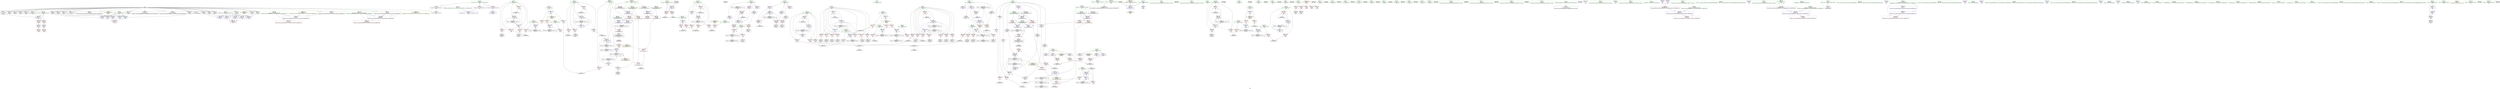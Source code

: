 digraph "SVFG" {
	label="SVFG";

	Node0x563df24e9220 [shape=record,color=grey,label="{NodeID: 0\nNullPtr}"];
	Node0x563df24e9220 -> Node0x563df2538e00[style=solid];
	Node0x563df24e9220 -> Node0x563df2538f00[style=solid];
	Node0x563df24e9220 -> Node0x563df2538fd0[style=solid];
	Node0x563df24e9220 -> Node0x563df25390a0[style=solid];
	Node0x563df24e9220 -> Node0x563df2539170[style=solid];
	Node0x563df24e9220 -> Node0x563df253dc00[style=solid];
	Node0x563df24e9220 -> Node0x563df253dcd0[style=solid];
	Node0x563df24e9220 -> Node0x563df253dda0[style=solid];
	Node0x563df24e9220 -> Node0x563df253de70[style=solid];
	Node0x563df24e9220 -> Node0x563df253df40[style=solid];
	Node0x563df24e9220 -> Node0x563df253e010[style=solid];
	Node0x563df24e9220 -> Node0x563df253e0e0[style=solid];
	Node0x563df24e9220 -> Node0x563df253e1b0[style=solid];
	Node0x563df24e9220 -> Node0x563df253e280[style=solid];
	Node0x563df24e9220 -> Node0x563df253e350[style=solid];
	Node0x563df24e9220 -> Node0x563df253e420[style=solid];
	Node0x563df24e9220 -> Node0x563df253e4f0[style=solid];
	Node0x563df24e9220 -> Node0x563df253e5c0[style=solid];
	Node0x563df24e9220 -> Node0x563df253e690[style=solid];
	Node0x563df24e9220 -> Node0x563df253e760[style=solid];
	Node0x563df24e9220 -> Node0x563df253e830[style=solid];
	Node0x563df24e9220 -> Node0x563df253e900[style=solid];
	Node0x563df24e9220 -> Node0x563df253e9d0[style=solid];
	Node0x563df24e9220 -> Node0x563df253eaa0[style=solid];
	Node0x563df24e9220 -> Node0x563df254abe0[style=solid];
	Node0x563df2548080 [shape=record,color=red,label="{NodeID: 277\n475\<--163\n\<--_n133\nmain\n}"];
	Node0x563df2548080 -> Node0x563df2544570[style=solid];
	Node0x563df2538f00 [shape=record,color=black,label="{NodeID: 111\n102\<--3\nargv\<--dummyVal\nmain\n1st arg main }"];
	Node0x563df2538f00 -> Node0x563df254af50[style=solid];
	Node0x563df259f710 [shape=record,color=yellow,style=double,label="{NodeID: 720\n66V_1 = ENCHI(MR_66V_0)\npts\{170 \}\nFun[_ZSt3maxIiERKT_S2_S2_]}"];
	Node0x563df259f710 -> Node0x563df254a510[style=dashed];
	Node0x563df25443f0 [shape=record,color=grey,label="{NodeID: 554\n217 = cmp(216, 218, )\n}"];
	Node0x563df2541e00 [shape=record,color=blue,label="{NodeID: 388\n609\<--630\nehselector.slot\<--\n_ZStplIcSt11char_traitsIcESaIcEENSt7__cxx1112basic_stringIT_T0_T1_EERKS8_PKS5_\n}"];
	Node0x563df2541e00 -> Node0x563df25499b0[style=dashed];
	Node0x563df253d490 [shape=record,color=red,label="{NodeID: 222\n216\<--105\n\<--argc.addr\nmain\n}"];
	Node0x563df253d490 -> Node0x563df25443f0[style=solid];
	Node0x563df2539880 [shape=record,color=green,label="{NodeID: 56\n121\<--122\nshift\<--shift_field_insensitive\nmain\n}"];
	Node0x563df2539880 -> Node0x563df253d8a0[style=solid];
	Node0x563df2539880 -> Node0x563df253d970[style=solid];
	Node0x563df2539880 -> Node0x563df254b360[style=solid];
	Node0x563df25d6240 [shape=record,color=black,label="{NodeID: 831\n72 = PHI()\n}"];
	Node0x563df258ea20 [shape=record,color=black,label="{NodeID: 665\nMR_70V_2 = PHI(MR_70V_3, MR_70V_1, )\npts\{210000 \}\n}"];
	Node0x563df258ea20 -> Node0x563df25487d0[style=dashed];
	Node0x563df258ea20 -> Node0x563df2548a40[style=dashed];
	Node0x563df258ea20 -> Node0x563df2549260[style=dashed];
	Node0x563df258ea20 -> Node0x563df254b770[style=dashed];
	Node0x563df258ea20 -> Node0x563df258ea20[style=dashed];
	Node0x563df254af50 [shape=record,color=blue,label="{NodeID: 333\n107\<--102\nargv.addr\<--argv\nmain\n}"];
	Node0x563df254af50 -> Node0x563df253d560[style=dashed];
	Node0x563df254af50 -> Node0x563df253d630[style=dashed];
	Node0x563df2540670 [shape=record,color=purple,label="{NodeID: 167\n446\<--18\narrayidx118\<--xx\nmain\n}"];
	Node0x563df2540670 -> Node0x563df2548e50[style=solid];
	Node0x563df24fba20 [shape=record,color=green,label="{NodeID: 1\n7\<--1\n__dso_handle\<--dummyObj\nGlob }"];
	Node0x563df2548150 [shape=record,color=red,label="{NodeID: 278\n484\<--165\n\<--id\nmain\n}"];
	Node0x563df2548150 -> Node0x563df2558400[style=solid];
	Node0x563df2538fd0 [shape=record,color=black,label="{NodeID: 112\n201\<--3\n\<--dummyVal\nmain\n}"];
	Node0x563df2544570 [shape=record,color=grey,label="{NodeID: 555\n476 = cmp(474, 475, )\n}"];
	Node0x563df2541ed0 [shape=record,color=blue,label="{NodeID: 389\n659\<--655\n__a.addr\<--__a\n_ZSt3minIiERKT_S2_S2_\n}"];
	Node0x563df2541ed0 -> Node0x563df2549b50[style=dashed];
	Node0x563df2541ed0 -> Node0x563df2549c20[style=dashed];
	Node0x563df253d560 [shape=record,color=red,label="{NodeID: 223\n188\<--107\n\<--argv.addr\nmain\n}"];
	Node0x563df253d560 -> Node0x563df253c6c0[style=solid];
	Node0x563df2539950 [shape=record,color=green,label="{NodeID: 57\n123\<--124\nref.tmp10\<--ref.tmp10_field_insensitive\nmain\n|{<s0>15}}"];
	Node0x563df2539950:s0 -> Node0x563df25d7f30[style=solid,color=red];
	Node0x563df25d6340 [shape=record,color=black,label="{NodeID: 832\n90 = PHI()\n}"];
	Node0x563df25d6340 -> Node0x563df254ace0[style=solid];
	Node0x563df258ef20 [shape=record,color=black,label="{NodeID: 666\nMR_76V_2 = PHI(MR_76V_3, MR_76V_1, )\npts\{270000 \}\n}"];
	Node0x563df258ef20 -> Node0x563df25488a0[style=dashed];
	Node0x563df258ef20 -> Node0x563df2548ff0[style=dashed];
	Node0x563df258ef20 -> Node0x563df25495a0[style=dashed];
	Node0x563df258ef20 -> Node0x563df254bf90[style=dashed];
	Node0x563df258ef20 -> Node0x563df258ef20[style=dashed];
	Node0x563df254b020 [shape=record,color=blue,label="{NodeID: 334\n113\<--202\nexn.slot\<--\nmain\n}"];
	Node0x563df254b020 -> Node0x563df253d700[style=dashed];
	Node0x563df2540740 [shape=record,color=purple,label="{NodeID: 168\n290\<--20\narrayidx45\<--yy\nmain\n}"];
	Node0x563df24fc5a0 [shape=record,color=green,label="{NodeID: 2\n9\<--1\n\<--dummyObj\nCan only get source location for instruction, argument, global var or function.}"];
	Node0x563df2548220 [shape=record,color=red,label="{NodeID: 279\n489\<--165\n\<--id\nmain\n}"];
	Node0x563df2548220 -> Node0x563df253fcb0[style=solid];
	Node0x563df25390a0 [shape=record,color=black,label="{NodeID: 113\n202\<--3\n\<--dummyVal\nmain\n}"];
	Node0x563df25390a0 -> Node0x563df254b020[style=solid];
	Node0x563df25446f0 [shape=record,color=grey,label="{NodeID: 556\n463 = cmp(462, 383, )\n}"];
	Node0x563df2541fa0 [shape=record,color=blue,label="{NodeID: 390\n661\<--656\n__b.addr\<--__b\n_ZSt3minIiERKT_S2_S2_\n}"];
	Node0x563df2541fa0 -> Node0x563df2549cf0[style=dashed];
	Node0x563df2541fa0 -> Node0x563df2549dc0[style=dashed];
	Node0x563df253d630 [shape=record,color=red,label="{NodeID: 224\n220\<--107\n\<--argv.addr\nmain\n}"];
	Node0x563df253d630 -> Node0x563df253c790[style=solid];
	Node0x563df2539a20 [shape=record,color=green,label="{NodeID: 58\n125\<--126\nref.tmp17\<--ref.tmp17_field_insensitive\nmain\n|{<s0>19}}"];
	Node0x563df2539a20:s0 -> Node0x563df25d7f30[style=solid,color=red];
	Node0x563df25d64a0 [shape=record,color=black,label="{NodeID: 833\n299 = PHI()\n}"];
	Node0x563df258f420 [shape=record,color=black,label="{NodeID: 667\nMR_78V_2 = PHI(MR_78V_3, MR_78V_1, )\npts\{310000 \}\n}"];
	Node0x563df258f420 -> Node0x563df254c540[style=dashed];
	Node0x563df258f420 -> Node0x563df254c6e0[style=dashed];
	Node0x563df258f420 -> Node0x563df258f420[style=dashed];
	Node0x563df254b0f0 [shape=record,color=blue,label="{NodeID: 335\n115\<--204\nehselector.slot\<--\nmain\n}"];
	Node0x563df254b0f0 -> Node0x563df253d7d0[style=dashed];
	Node0x563df2540810 [shape=record,color=purple,label="{NodeID: 169\n309\<--20\narrayidx59\<--yy\nmain\n}"];
	Node0x563df2540810 -> Node0x563df25487d0[style=solid];
	Node0x563df2540810 -> Node0x563df254b770[style=solid];
	Node0x563df24fc630 [shape=record,color=green,label="{NodeID: 3\n12\<--1\n\<--dummyObj\nCan only get source location for instruction, argument, global var or function.}"];
	Node0x563df25482f0 [shape=record,color=red,label="{NodeID: 280\n494\<--165\n\<--id\nmain\n}"];
	Node0x563df25482f0 -> Node0x563df253fd80[style=solid];
	Node0x563df2539170 [shape=record,color=black,label="{NodeID: 114\n204\<--3\n\<--dummyVal\nmain\n}"];
	Node0x563df2539170 -> Node0x563df254b0f0[style=solid];
	Node0x563df2544870 [shape=record,color=grey,label="{NodeID: 557\n282 = cmp(280, 281, )\n}"];
	Node0x563df2542070 [shape=record,color=blue,label="{NodeID: 391\n657\<--671\nretval\<--\n_ZSt3minIiERKT_S2_S2_\n}"];
	Node0x563df2542070 -> Node0x563df2572510[style=dashed];
	Node0x563df253d700 [shape=record,color=red,label="{NodeID: 225\n567\<--113\nexn\<--exn.slot\nmain\n}"];
	Node0x563df2539af0 [shape=record,color=green,label="{NodeID: 59\n127\<--128\ntests\<--tests_field_insensitive\nmain\n}"];
	Node0x563df2539af0 -> Node0x563df253da40[style=solid];
	Node0x563df25d6570 [shape=record,color=black,label="{NodeID: 834\n440 = PHI(654, )\n}"];
	Node0x563df25d6570 -> Node0x563df2548d80[style=solid];
	Node0x563df254b1c0 [shape=record,color=blue,label="{NodeID: 336\n113\<--209\nexn.slot\<--\nmain\n}"];
	Node0x563df254b1c0 -> Node0x563df253d700[style=dashed];
	Node0x563df25408e0 [shape=record,color=purple,label="{NodeID: 170\n416\<--20\narrayidx106\<--yy\nmain\n}"];
	Node0x563df25408e0 -> Node0x563df2548a40[style=solid];
	Node0x563df24fb480 [shape=record,color=green,label="{NodeID: 4\n32\<--1\n.str\<--dummyObj\nGlob }"];
	Node0x563df25483c0 [shape=record,color=red,label="{NodeID: 281\n503\<--165\n\<--id\nmain\n}"];
	Node0x563df25483c0 -> Node0x563df253fe50[style=solid];
	Node0x563df253dc00 [shape=record,color=black,label="{NodeID: 115\n208\<--3\n\<--dummyVal\nmain\n}"];
	Node0x563df25449f0 [shape=record,color=grey,label="{NodeID: 558\n377 = cmp(375, 376, )\n}"];
	Node0x563df2542140 [shape=record,color=blue,label="{NodeID: 392\n657\<--674\nretval\<--\n_ZSt3minIiERKT_S2_S2_\n}"];
	Node0x563df2542140 -> Node0x563df2572510[style=dashed];
	Node0x563df253d7d0 [shape=record,color=red,label="{NodeID: 226\n568\<--115\nsel\<--ehselector.slot\nmain\n}"];
	Node0x563df2539bc0 [shape=record,color=green,label="{NodeID: 60\n129\<--130\ntest\<--test_field_insensitive\nmain\n}"];
	Node0x563df2539bc0 -> Node0x563df253db10[style=solid];
	Node0x563df2539bc0 -> Node0x563df2545b20[style=solid];
	Node0x563df2539bc0 -> Node0x563df2545bf0[style=solid];
	Node0x563df2539bc0 -> Node0x563df2545cc0[style=solid];
	Node0x563df2539bc0 -> Node0x563df254b430[style=solid];
	Node0x563df2539bc0 -> Node0x563df254d650[style=solid];
	Node0x563df25d6730 [shape=record,color=black,label="{NodeID: 835\n467 = PHI()\n}"];
	Node0x563df254b290 [shape=record,color=blue,label="{NodeID: 337\n115\<--211\nehselector.slot\<--\nmain\n}"];
	Node0x563df254b290 -> Node0x563df253d7d0[style=dashed];
	Node0x563df25409b0 [shape=record,color=purple,label="{NodeID: 171\n505\<--20\narrayidx152\<--yy\nmain\n}"];
	Node0x563df25409b0 -> Node0x563df2549260[style=solid];
	Node0x563df24fb540 [shape=record,color=green,label="{NodeID: 5\n34\<--1\n.str.2\<--dummyObj\nGlob }"];
	Node0x563df2548490 [shape=record,color=red,label="{NodeID: 282\n511\<--167\n\<--v\nmain\n}"];
	Node0x563df2548490 -> Node0x563df253ff20[style=solid];
	Node0x563df253dcd0 [shape=record,color=black,label="{NodeID: 116\n209\<--3\n\<--dummyVal\nmain\n}"];
	Node0x563df253dcd0 -> Node0x563df254b1c0[style=solid];
	Node0x563df2544b70 [shape=record,color=grey,label="{NodeID: 559\n369 = cmp(367, 368, )\n}"];
	Node0x563df2542210 [shape=record,color=blue,label="{NodeID: 393\n684\<--680\n__a.addr\<--__a\n_ZSt3maxIiERKT_S2_S2_\n}"];
	Node0x563df2542210 -> Node0x563df254a100[style=dashed];
	Node0x563df2542210 -> Node0x563df254a1d0[style=dashed];
	Node0x563df253d8a0 [shape=record,color=red,label="{NodeID: 227\n260\<--121\n\<--shift\nmain\n}"];
	Node0x563df253d8a0 -> Node0x563df2558700[style=solid];
	Node0x563df2539c90 [shape=record,color=green,label="{NodeID: 61\n131\<--132\ni\<--i_field_insensitive\nmain\n}"];
	Node0x563df2539c90 -> Node0x563df2545d90[style=solid];
	Node0x563df2539c90 -> Node0x563df2545e60[style=solid];
	Node0x563df2539c90 -> Node0x563df2545f30[style=solid];
	Node0x563df2539c90 -> Node0x563df2546000[style=solid];
	Node0x563df2539c90 -> Node0x563df25460d0[style=solid];
	Node0x563df2539c90 -> Node0x563df25461a0[style=solid];
	Node0x563df2539c90 -> Node0x563df2546270[style=solid];
	Node0x563df2539c90 -> Node0x563df2546340[style=solid];
	Node0x563df2539c90 -> Node0x563df254b500[style=solid];
	Node0x563df2539c90 -> Node0x563df254b840[style=solid];
	Node0x563df25d6800 [shape=record,color=black,label="{NodeID: 836\n224 = PHI()\n}"];
	Node0x563df254b360 [shape=record,color=blue,label="{NodeID: 338\n121\<--12\nshift\<--\nmain\n}"];
	Node0x563df254b360 -> Node0x563df253d8a0[style=dashed];
	Node0x563df254b360 -> Node0x563df253d970[style=dashed];
	Node0x563df2540a80 [shape=record,color=purple,label="{NodeID: 172\n294\<--22\narrayidx49\<--mn\nmain\n}"];
	Node0x563df24f7240 [shape=record,color=green,label="{NodeID: 6\n36\<--1\n.str.3\<--dummyObj\nGlob }"];
	Node0x563df2548560 [shape=record,color=red,label="{NodeID: 283\n190\<--189\n\<--arrayidx\nmain\n}"];
	Node0x563df253dda0 [shape=record,color=black,label="{NodeID: 117\n211\<--3\n\<--dummyVal\nmain\n}"];
	Node0x563df253dda0 -> Node0x563df254b290[style=solid];
	Node0x563df2544cf0 [shape=record,color=grey,label="{NodeID: 560\n255 = cmp(253, 254, )\n}"];
	Node0x563df25422e0 [shape=record,color=blue,label="{NodeID: 394\n686\<--681\n__b.addr\<--__b\n_ZSt3maxIiERKT_S2_S2_\n}"];
	Node0x563df25422e0 -> Node0x563df254a2a0[style=dashed];
	Node0x563df25422e0 -> Node0x563df254a370[style=dashed];
	Node0x563df253d970 [shape=record,color=red,label="{NodeID: 228\n267\<--121\n\<--shift\nmain\n}"];
	Node0x563df253d970 -> Node0x563df2559480[style=solid];
	Node0x563df2539d60 [shape=record,color=green,label="{NodeID: 62\n133\<--134\n_n\<--_n_field_insensitive\nmain\n}"];
	Node0x563df2539d60 -> Node0x563df2546410[style=solid];
	Node0x563df2539d60 -> Node0x563df254b5d0[style=solid];
	Node0x563df25d68d0 [shape=record,color=black,label="{NodeID: 837\n232 = PHI()\n}"];
	Node0x563df254b430 [shape=record,color=blue,label="{NodeID: 339\n129\<--186\ntest\<--\nmain\n}"];
	Node0x563df254b430 -> Node0x563df2587c20[style=dashed];
	Node0x563df2540b50 [shape=record,color=purple,label="{NodeID: 173\n429\<--22\narrayidx111\<--mn\nmain\n}"];
	Node0x563df2540b50 -> Node0x563df2548be0[style=solid];
	Node0x563df24f7300 [shape=record,color=green,label="{NodeID: 7\n38\<--1\n.str.4\<--dummyObj\nGlob }"];
	Node0x563df2548630 [shape=record,color=red,label="{NodeID: 284\n222\<--221\n\<--arrayidx7\nmain\n}"];
	Node0x563df253de70 [shape=record,color=black,label="{NodeID: 118\n318\<--3\n\<--dummyVal\nmain\n}"];
	Node0x563df259fd60 [shape=record,color=yellow,style=double,label="{NodeID: 727\n86V_1 = ENCHI(MR_86V_0)\npts\{608 \}\nFun[_ZStplIcSt11char_traitsIcESaIcEENSt7__cxx1112basic_stringIT_T0_T1_EERKS8_PKS5_]}"];
	Node0x563df259fd60 -> Node0x563df2541d30[style=dashed];
	Node0x563df2544e70 [shape=record,color=grey,label="{NodeID: 561\n694 = cmp(691, 693, )\n}"];
	Node0x563df25423b0 [shape=record,color=blue,label="{NodeID: 395\n682\<--696\nretval\<--\n_ZSt3maxIiERKT_S2_S2_\n}"];
	Node0x563df25423b0 -> Node0x563df2599040[style=dashed];
	Node0x563df253da40 [shape=record,color=red,label="{NodeID: 229\n254\<--127\n\<--tests\nmain\n}"];
	Node0x563df253da40 -> Node0x563df2544cf0[style=solid];
	Node0x563df2539e30 [shape=record,color=green,label="{NodeID: 63\n135\<--136\ni61\<--i61_field_insensitive\nmain\n}"];
	Node0x563df2539e30 -> Node0x563df25464e0[style=solid];
	Node0x563df2539e30 -> Node0x563df25465b0[style=solid];
	Node0x563df2539e30 -> Node0x563df2546680[style=solid];
	Node0x563df2539e30 -> Node0x563df2546750[style=solid];
	Node0x563df2539e30 -> Node0x563df254bdf0[style=solid];
	Node0x563df2539e30 -> Node0x563df254c060[style=solid];
	Node0x563df25d69a0 [shape=record,color=black,label="{NodeID: 838\n243 = PHI()\n}"];
	Node0x563df254b500 [shape=record,color=blue,label="{NodeID: 340\n131\<--12\ni\<--\nmain\n}"];
	Node0x563df254b500 -> Node0x563df2545d90[style=dashed];
	Node0x563df254b500 -> Node0x563df2545e60[style=dashed];
	Node0x563df254b500 -> Node0x563df2545f30[style=dashed];
	Node0x563df254b500 -> Node0x563df2546000[style=dashed];
	Node0x563df254b500 -> Node0x563df25460d0[style=dashed];
	Node0x563df254b500 -> Node0x563df25461a0[style=dashed];
	Node0x563df254b500 -> Node0x563df2546270[style=dashed];
	Node0x563df254b500 -> Node0x563df2546340[style=dashed];
	Node0x563df254b500 -> Node0x563df254b840[style=dashed];
	Node0x563df254b500 -> Node0x563df2588120[style=dashed];
	Node0x563df2540c20 [shape=record,color=purple,label="{NodeID: 174\n491\<--22\narrayidx144\<--mn\nmain\n}"];
	Node0x563df2540c20 -> Node0x563df25490c0[style=solid];
	Node0x563df24f73c0 [shape=record,color=green,label="{NodeID: 8\n40\<--1\nstdin\<--dummyObj\nGlob }"];
	Node0x563df2548700 [shape=record,color=red,label="{NodeID: 285\n303\<--302\n\<--arrayidx57\nmain\n}"];
	Node0x563df2548700 -> Node0x563df2559180[style=solid];
	Node0x563df253df40 [shape=record,color=black,label="{NodeID: 119\n319\<--3\n\<--dummyVal\nmain\n}"];
	Node0x563df253df40 -> Node0x563df254b910[style=solid];
	Node0x563df259fe40 [shape=record,color=yellow,style=double,label="{NodeID: 728\n88V_1 = ENCHI(MR_88V_0)\npts\{610 \}\nFun[_ZStplIcSt11char_traitsIcESaIcEENSt7__cxx1112basic_stringIT_T0_T1_EERKS8_PKS5_]}"];
	Node0x563df259fe40 -> Node0x563df2541e00[style=dashed];
	Node0x563df2544ff0 [shape=record,color=grey,label="{NodeID: 562\n344 = cmp(342, 343, )\n}"];
	Node0x563df2542480 [shape=record,color=blue,label="{NodeID: 396\n682\<--699\nretval\<--\n_ZSt3maxIiERKT_S2_S2_\n}"];
	Node0x563df2542480 -> Node0x563df2599040[style=dashed];
	Node0x563df253db10 [shape=record,color=red,label="{NodeID: 230\n253\<--129\n\<--test\nmain\n}"];
	Node0x563df253db10 -> Node0x563df2544cf0[style=solid];
	Node0x563df2539f00 [shape=record,color=green,label="{NodeID: 64\n137\<--138\n_n62\<--_n62_field_insensitive\nmain\n}"];
	Node0x563df2539f00 -> Node0x563df2546820[style=solid];
	Node0x563df2539f00 -> Node0x563df254bec0[style=solid];
	Node0x563df25d6aa0 [shape=record,color=black,label="{NodeID: 839\n258 = PHI()\n}"];
	Node0x563df254b5d0 [shape=record,color=blue,label="{NodeID: 341\n133\<--277\n_n\<--\nmain\n}"];
	Node0x563df254b5d0 -> Node0x563df2546410[style=dashed];
	Node0x563df254b5d0 -> Node0x563df2588620[style=dashed];
	Node0x563df2540cf0 [shape=record,color=purple,label="{NodeID: 175\n298\<--24\narrayidx53\<--mx\nmain\n}"];
	Node0x563df24f7480 [shape=record,color=green,label="{NodeID: 9\n41\<--1\n.str.5\<--dummyObj\nGlob }"];
	Node0x563df25487d0 [shape=record,color=red,label="{NodeID: 286\n310\<--309\n\<--arrayidx59\nmain\n}"];
	Node0x563df25487d0 -> Node0x563df2559000[style=solid];
	Node0x563df253e010 [shape=record,color=black,label="{NodeID: 120\n321\<--3\n\<--dummyVal\nmain\n}"];
	Node0x563df253e010 -> Node0x563df254b9e0[style=solid];
	Node0x563df259ff20 [shape=record,color=yellow,style=double,label="{NodeID: 729\n4V_1 = ENCHI(MR_4V_0)\npts\{1 \}\nFun[main]}"];
	Node0x563df259ff20 -> Node0x563df253cee0[style=dashed];
	Node0x563df259ff20 -> Node0x563df253cfb0[style=dashed];
	Node0x563df259ff20 -> Node0x563df253d080[style=dashed];
	Node0x563df259ff20 -> Node0x563df253d150[style=dashed];
	Node0x563df259ff20 -> Node0x563df253d220[style=dashed];
	Node0x563df2545170 [shape=record,color=grey,label="{NodeID: 563\n669 = cmp(666, 668, )\n}"];
	Node0x563df2545b20 [shape=record,color=red,label="{NodeID: 231\n259\<--129\n\<--test\nmain\n}"];
	Node0x563df2545b20 -> Node0x563df2558700[style=solid];
	Node0x563df2539fd0 [shape=record,color=green,label="{NodeID: 65\n139\<--140\nres\<--res_field_insensitive\nmain\n|{|<s4>39}}"];
	Node0x563df2539fd0 -> Node0x563df25468f0[style=solid];
	Node0x563df2539fd0 -> Node0x563df25469c0[style=solid];
	Node0x563df2539fd0 -> Node0x563df254c130[style=solid];
	Node0x563df2539fd0 -> Node0x563df254d3e0[style=solid];
	Node0x563df2539fd0:s4 -> Node0x563df25d7cb0[style=solid,color=red];
	Node0x563df25d6ba0 [shape=record,color=black,label="{NodeID: 840\n263 = PHI()\n}"];
	Node0x563df254b6a0 [shape=record,color=blue,label="{NodeID: 342\n302\<--304\narrayidx57\<--dec\nmain\n}"];
	Node0x563df254b6a0 -> Node0x563df2548700[style=dashed];
	Node0x563df254b6a0 -> Node0x563df2548970[style=dashed];
	Node0x563df254b6a0 -> Node0x563df2548e50[style=dashed];
	Node0x563df254b6a0 -> Node0x563df254b6a0[style=dashed];
	Node0x563df254b6a0 -> Node0x563df258e520[style=dashed];
	Node0x563df2540dc0 [shape=record,color=purple,label="{NodeID: 176\n434\<--24\narrayidx113\<--mx\nmain\n}"];
	Node0x563df2540dc0 -> Node0x563df2548cb0[style=solid];
	Node0x563df24f7540 [shape=record,color=green,label="{NodeID: 10\n43\<--1\n.str.6\<--dummyObj\nGlob }"];
	Node0x563df25488a0 [shape=record,color=red,label="{NodeID: 287\n353\<--352\n\<--arrayidx71\nmain\n}"];
	Node0x563df25488a0 -> Node0x563df2557380[style=solid];
	Node0x563df253e0e0 [shape=record,color=black,label="{NodeID: 121\n324\<--3\n\<--dummyVal\nmain\n}"];
	Node0x563df25a0030 [shape=record,color=yellow,style=double,label="{NodeID: 730\n6V_1 = ENCHI(MR_6V_0)\npts\{13 \}\nFun[main]}"];
	Node0x563df25a0030 -> Node0x563df253c860[style=dashed];
	Node0x563df25a0030 -> Node0x563df253c930[style=dashed];
	Node0x563df2545bf0 [shape=record,color=red,label="{NodeID: 232\n266\<--129\n\<--test\nmain\n}"];
	Node0x563df2545bf0 -> Node0x563df2559480[style=solid];
	Node0x563df253a0a0 [shape=record,color=green,label="{NodeID: 66\n141\<--142\nmask\<--mask_field_insensitive\nmain\n}"];
	Node0x563df253a0a0 -> Node0x563df2546a90[style=solid];
	Node0x563df253a0a0 -> Node0x563df2546b60[style=solid];
	Node0x563df253a0a0 -> Node0x563df2546c30[style=solid];
	Node0x563df253a0a0 -> Node0x563df2546d00[style=solid];
	Node0x563df253a0a0 -> Node0x563df254c200[style=solid];
	Node0x563df253a0a0 -> Node0x563df254d580[style=solid];
	Node0x563df25d6c70 [shape=record,color=black,label="{NodeID: 841\n270 = PHI()\n}"];
	Node0x563df254b770 [shape=record,color=blue,label="{NodeID: 343\n309\<--311\narrayidx59\<--dec60\nmain\n}"];
	Node0x563df254b770 -> Node0x563df25487d0[style=dashed];
	Node0x563df254b770 -> Node0x563df2548a40[style=dashed];
	Node0x563df254b770 -> Node0x563df2549260[style=dashed];
	Node0x563df254b770 -> Node0x563df254b770[style=dashed];
	Node0x563df254b770 -> Node0x563df258ea20[style=dashed];
	Node0x563df2540e90 [shape=record,color=purple,label="{NodeID: 177\n496\<--24\narrayidx147\<--mx\nmain\n}"];
	Node0x563df2540e90 -> Node0x563df2549190[style=solid];
	Node0x563df24fa3a0 [shape=record,color=green,label="{NodeID: 11\n45\<--1\nstdout\<--dummyObj\nGlob }"];
	Node0x563df2548970 [shape=record,color=red,label="{NodeID: 288\n411\<--410\n\<--arrayidx101\nmain\n}"];
	Node0x563df2548970 -> Node0x563df253f630[style=solid];
	Node0x563df253e1b0 [shape=record,color=black,label="{NodeID: 122\n325\<--3\n\<--dummyVal\nmain\n}"];
	Node0x563df253e1b0 -> Node0x563df254bab0[style=solid];
	Node0x563df25a0110 [shape=record,color=yellow,style=double,label="{NodeID: 731\n8V_1 = ENCHI(MR_8V_0)\npts\{15 \}\nFun[main]}"];
	Node0x563df25a0110 -> Node0x563df253ca00[style=dashed];
	Node0x563df25a0110 -> Node0x563df253cad0[style=dashed];
	Node0x563df25a0110 -> Node0x563df253cba0[style=dashed];
	Node0x563df2545cc0 [shape=record,color=red,label="{NodeID: 233\n553\<--129\n\<--test\nmain\n}"];
	Node0x563df2545cc0 -> Node0x563df2558e80[style=solid];
	Node0x563df253a170 [shape=record,color=green,label="{NodeID: 67\n143\<--144\n_n76\<--_n76_field_insensitive\nmain\n}"];
	Node0x563df253a170 -> Node0x563df2546dd0[style=solid];
	Node0x563df253a170 -> Node0x563df254c2d0[style=solid];
	Node0x563df25d6d40 [shape=record,color=black,label="{NodeID: 842\n273 = PHI()\n}"];
	Node0x563df254b840 [shape=record,color=blue,label="{NodeID: 344\n131\<--315\ni\<--inc\nmain\n}"];
	Node0x563df254b840 -> Node0x563df2545d90[style=dashed];
	Node0x563df254b840 -> Node0x563df2545e60[style=dashed];
	Node0x563df254b840 -> Node0x563df2545f30[style=dashed];
	Node0x563df254b840 -> Node0x563df2546000[style=dashed];
	Node0x563df254b840 -> Node0x563df25460d0[style=dashed];
	Node0x563df254b840 -> Node0x563df25461a0[style=dashed];
	Node0x563df254b840 -> Node0x563df2546270[style=dashed];
	Node0x563df254b840 -> Node0x563df2546340[style=dashed];
	Node0x563df254b840 -> Node0x563df254b840[style=dashed];
	Node0x563df254b840 -> Node0x563df2588120[style=dashed];
	Node0x563df2540f60 [shape=record,color=purple,label="{NodeID: 178\n348\<--26\narrayidx67\<--path\nmain\n}"];
	Node0x563df24fa460 [shape=record,color=green,label="{NodeID: 12\n46\<--1\n_ZSt3cin\<--dummyObj\nGlob }"];
	Node0x563df2548a40 [shape=record,color=red,label="{NodeID: 289\n417\<--416\n\<--arrayidx106\nmain\n}"];
	Node0x563df2548a40 -> Node0x563df253f7d0[style=solid];
	Node0x563df253e280 [shape=record,color=black,label="{NodeID: 123\n327\<--3\n\<--dummyVal\nmain\n}"];
	Node0x563df253e280 -> Node0x563df254bb80[style=solid];
	Node0x563df25a01f0 [shape=record,color=yellow,style=double,label="{NodeID: 732\n10V_1 = ENCHI(MR_10V_0)\npts\{17 \}\nFun[main]}"];
	Node0x563df25a01f0 -> Node0x563df253cc70[style=dashed];
	Node0x563df25a01f0 -> Node0x563df253cd40[style=dashed];
	Node0x563df25a01f0 -> Node0x563df253ce10[style=dashed];
	Node0x563df2545d90 [shape=record,color=red,label="{NodeID: 234\n280\<--131\n\<--i\nmain\n}"];
	Node0x563df2545d90 -> Node0x563df2544870[style=solid];
	Node0x563df253a240 [shape=record,color=green,label="{NodeID: 68\n145\<--146\ni80\<--i80_field_insensitive\nmain\n}"];
	Node0x563df253a240 -> Node0x563df2546ea0[style=solid];
	Node0x563df253a240 -> Node0x563df2546f70[style=solid];
	Node0x563df253a240 -> Node0x563df2547040[style=solid];
	Node0x563df253a240 -> Node0x563df254c3a0[style=solid];
	Node0x563df253a240 -> Node0x563df254c610[style=solid];
	Node0x563df25d6ea0 [shape=record,color=black,label="{NodeID: 843\n274 = PHI()\n}"];
	Node0x563df254b910 [shape=record,color=blue,label="{NodeID: 345\n113\<--319\nexn.slot\<--\nmain\n}"];
	Node0x563df254b910 -> Node0x563df253d700[style=dashed];
	Node0x563df2541030 [shape=record,color=purple,label="{NodeID: 179\n352\<--26\narrayidx71\<--path\nmain\n}"];
	Node0x563df2541030 -> Node0x563df25488a0[style=solid];
	Node0x563df2541030 -> Node0x563df254bf90[style=solid];
	Node0x563df24fa560 [shape=record,color=green,label="{NodeID: 13\n47\<--1\nstderr\<--dummyObj\nGlob }"];
	Node0x563df2548b10 [shape=record,color=red,label="{NodeID: 290\n420\<--419\n\<--arrayidx108\nmain\n}"];
	Node0x563df2548b10 -> Node0x563df2558d00[style=solid];
	Node0x563df253e350 [shape=record,color=black,label="{NodeID: 124\n331\<--3\n\<--dummyVal\nmain\n}"];
	Node0x563df2545e60 [shape=record,color=red,label="{NodeID: 235\n284\<--131\n\<--i\nmain\n}"];
	Node0x563df2545e60 -> Node0x563df253ee10[style=solid];
	Node0x563df253a310 [shape=record,color=green,label="{NodeID: 69\n147\<--148\n_n81\<--_n81_field_insensitive\nmain\n}"];
	Node0x563df253a310 -> Node0x563df2547110[style=solid];
	Node0x563df253a310 -> Node0x563df254c470[style=solid];
	Node0x563df25d6fa0 [shape=record,color=black,label="{NodeID: 844\n275 = PHI()\n}"];
	Node0x563df254b9e0 [shape=record,color=blue,label="{NodeID: 346\n115\<--321\nehselector.slot\<--\nmain\n}"];
	Node0x563df254b9e0 -> Node0x563df253d7d0[style=dashed];
	Node0x563df2541100 [shape=record,color=purple,label="{NodeID: 180\n480\<--26\narrayidx138\<--path\nmain\n}"];
	Node0x563df2541100 -> Node0x563df2548ff0[style=solid];
	Node0x563df24fa660 [shape=record,color=green,label="{NodeID: 14\n48\<--1\n.str.7\<--dummyObj\nGlob }"];
	Node0x563df2548be0 [shape=record,color=red,label="{NodeID: 291\n430\<--429\n\<--arrayidx111\nmain\n}"];
	Node0x563df2548be0 -> Node0x563df2556c60[style=solid];
	Node0x563df253e420 [shape=record,color=black,label="{NodeID: 125\n332\<--3\n\<--dummyVal\nmain\n}"];
	Node0x563df253e420 -> Node0x563df254bc50[style=solid];
	Node0x563df256fd10 [shape=record,color=black,label="{NodeID: 568\nMR_54V_5 = PHI(MR_54V_6, MR_54V_4, )\npts\{158 \}\n}"];
	Node0x563df256fd10 -> Node0x563df254caf0[style=dashed];
	Node0x563df256fd10 -> Node0x563df256fd10[style=dashed];
	Node0x563df256fd10 -> Node0x563df259bd40[style=dashed];
	Node0x563df2545f30 [shape=record,color=red,label="{NodeID: 236\n288\<--131\n\<--i\nmain\n}"];
	Node0x563df2545f30 -> Node0x563df253eee0[style=solid];
	Node0x563df253a3e0 [shape=record,color=green,label="{NodeID: 70\n149\<--150\nstep\<--step_field_insensitive\nmain\n}"];
	Node0x563df253a3e0 -> Node0x563df25471e0[style=solid];
	Node0x563df253a3e0 -> Node0x563df25472b0[style=solid];
	Node0x563df253a3e0 -> Node0x563df254c7b0[style=solid];
	Node0x563df253a3e0 -> Node0x563df254cd60[style=solid];
	Node0x563df25d7070 [shape=record,color=black,label="{NodeID: 845\n287 = PHI()\n}"];
	Node0x563df254bab0 [shape=record,color=blue,label="{NodeID: 347\n113\<--325\nexn.slot\<--\nmain\n}"];
	Node0x563df254bab0 -> Node0x563df253d700[style=dashed];
	Node0x563df25411d0 [shape=record,color=purple,label="{NodeID: 181\n546\<--26\narrayidx174\<--path\nmain\n}"];
	Node0x563df25411d0 -> Node0x563df25495a0[style=solid];
	Node0x563df24fd980 [shape=record,color=green,label="{NodeID: 15\n50\<--1\n.str.8\<--dummyObj\nGlob }"];
	Node0x563df2548cb0 [shape=record,color=red,label="{NodeID: 292\n435\<--434\n\<--arrayidx113\nmain\n}"];
	Node0x563df2548cb0 -> Node0x563df2556c60[style=solid];
	Node0x563df253e4f0 [shape=record,color=black,label="{NodeID: 126\n334\<--3\n\<--dummyVal\nmain\n}"];
	Node0x563df253e4f0 -> Node0x563df254bd20[style=solid];
	Node0x563df2570210 [shape=record,color=black,label="{NodeID: 569\nMR_78V_8 = PHI(MR_78V_9, MR_78V_7, )\npts\{310000 \}\n|{|<s10>37}}"];
	Node0x563df2570210 -> Node0x563df2548b10[style=dashed];
	Node0x563df2570210 -> Node0x563df2548d80[style=dashed];
	Node0x563df2570210 -> Node0x563df2548f20[style=dashed];
	Node0x563df2570210 -> Node0x563df2549330[style=dashed];
	Node0x563df2570210 -> Node0x563df2549400[style=dashed];
	Node0x563df2570210 -> Node0x563df254c540[style=dashed];
	Node0x563df2570210 -> Node0x563df254c6e0[style=dashed];
	Node0x563df2570210 -> Node0x563df254cbc0[style=dashed];
	Node0x563df2570210 -> Node0x563df2570210[style=dashed];
	Node0x563df2570210 -> Node0x563df258f420[style=dashed];
	Node0x563df2570210:s10 -> Node0x563df259f300[style=dashed,color=red];
	Node0x563df2546000 [shape=record,color=red,label="{NodeID: 237\n292\<--131\n\<--i\nmain\n}"];
	Node0x563df2546000 -> Node0x563df253efb0[style=solid];
	Node0x563df253a4b0 [shape=record,color=green,label="{NodeID: 71\n151\<--152\n_n90\<--_n90_field_insensitive\nmain\n}"];
	Node0x563df253a4b0 -> Node0x563df2547380[style=solid];
	Node0x563df253a4b0 -> Node0x563df254c880[style=solid];
	Node0x563df25d71a0 [shape=record,color=black,label="{NodeID: 846\n291 = PHI()\n}"];
	Node0x563df254bb80 [shape=record,color=blue,label="{NodeID: 348\n115\<--327\nehselector.slot\<--\nmain\n}"];
	Node0x563df254bb80 -> Node0x563df253d7d0[style=dashed];
	Node0x563df25412a0 [shape=record,color=purple,label="{NodeID: 182\n381\<--28\narrayidx86\<--d\nmain\n}"];
	Node0x563df25412a0 -> Node0x563df254c540[style=solid];
	Node0x563df24fda40 [shape=record,color=green,label="{NodeID: 16\n52\<--1\n.str.9\<--dummyObj\nGlob }"];
	Node0x563df2548d80 [shape=record,color=red,label="{NodeID: 293\n443\<--440\n\<--call116\nmain\n}"];
	Node0x563df2548d80 -> Node0x563df254cbc0[style=solid];
	Node0x563df253e5c0 [shape=record,color=black,label="{NodeID: 127\n569\<--3\nlpad.val\<--dummyVal\nmain\n}"];
	Node0x563df25a0570 [shape=record,color=yellow,style=double,label="{NodeID: 736\n18V_1 = ENCHI(MR_18V_0)\npts\{114 \}\nFun[main]}"];
	Node0x563df25a0570 -> Node0x563df254b020[style=dashed];
	Node0x563df25a0570 -> Node0x563df254b1c0[style=dashed];
	Node0x563df25a0570 -> Node0x563df254b910[style=dashed];
	Node0x563df25a0570 -> Node0x563df254bab0[style=dashed];
	Node0x563df25a0570 -> Node0x563df254bc50[style=dashed];
	Node0x563df2570710 [shape=record,color=black,label="{NodeID: 570\nMR_36V_5 = PHI(MR_36V_6, MR_36V_4, )\npts\{140 \}\n|{|<s6>39}}"];
	Node0x563df2570710 -> Node0x563df25468f0[style=dashed];
	Node0x563df2570710 -> Node0x563df25469c0[style=dashed];
	Node0x563df2570710 -> Node0x563df25494d0[style=dashed];
	Node0x563df2570710 -> Node0x563df254d3e0[style=dashed];
	Node0x563df2570710 -> Node0x563df2570710[style=dashed];
	Node0x563df2570710 -> Node0x563df2589520[style=dashed];
	Node0x563df2570710:s6 -> Node0x563df259f600[style=dashed,color=red];
	Node0x563df25460d0 [shape=record,color=red,label="{NodeID: 238\n296\<--131\n\<--i\nmain\n}"];
	Node0x563df25460d0 -> Node0x563df253f080[style=solid];
	Node0x563df253a580 [shape=record,color=green,label="{NodeID: 72\n153\<--154\ni95\<--i95_field_insensitive\nmain\n}"];
	Node0x563df253a580 -> Node0x563df2547450[style=solid];
	Node0x563df253a580 -> Node0x563df2547520[style=solid];
	Node0x563df253a580 -> Node0x563df25475f0[style=solid];
	Node0x563df253a580 -> Node0x563df25476c0[style=solid];
	Node0x563df253a580 -> Node0x563df2547790[style=solid];
	Node0x563df253a580 -> Node0x563df2547860[style=solid];
	Node0x563df253a580 -> Node0x563df2547930[style=solid];
	Node0x563df253a580 -> Node0x563df2547a00[style=solid];
	Node0x563df253a580 -> Node0x563df254c950[style=solid];
	Node0x563df253a580 -> Node0x563df254cc90[style=solid];
	Node0x563df25d72a0 [shape=record,color=black,label="{NodeID: 847\n295 = PHI()\n}"];
	Node0x563df254bc50 [shape=record,color=blue,label="{NodeID: 349\n113\<--332\nexn.slot\<--\nmain\n}"];
	Node0x563df254bc50 -> Node0x563df253d700[style=dashed];
	Node0x563df2541370 [shape=record,color=purple,label="{NodeID: 183\n389\<--28\n\<--d\nmain\n}"];
	Node0x563df2541370 -> Node0x563df254c6e0[style=solid];
	Node0x563df24fdb40 [shape=record,color=green,label="{NodeID: 17\n54\<--1\n.str.10\<--dummyObj\nGlob }"];
	Node0x563df2548e50 [shape=record,color=red,label="{NodeID: 294\n447\<--446\n\<--arrayidx118\nmain\n}"];
	Node0x563df2548e50 -> Node0x563df253fb10[style=solid];
	Node0x563df253e690 [shape=record,color=black,label="{NodeID: 128\n570\<--3\nlpad.val185\<--dummyVal\nmain\n}"];
	Node0x563df25a0650 [shape=record,color=yellow,style=double,label="{NodeID: 737\n20V_1 = ENCHI(MR_20V_0)\npts\{116 \}\nFun[main]}"];
	Node0x563df25a0650 -> Node0x563df254b0f0[style=dashed];
	Node0x563df25a0650 -> Node0x563df254b290[style=dashed];
	Node0x563df25a0650 -> Node0x563df254b9e0[style=dashed];
	Node0x563df25a0650 -> Node0x563df254bb80[style=dashed];
	Node0x563df25a0650 -> Node0x563df254bd20[style=dashed];
	Node0x563df25461a0 [shape=record,color=red,label="{NodeID: 239\n300\<--131\n\<--i\nmain\n}"];
	Node0x563df25461a0 -> Node0x563df253f150[style=solid];
	Node0x563df253a650 [shape=record,color=green,label="{NodeID: 73\n155\<--156\n_n96\<--_n96_field_insensitive\nmain\n}"];
	Node0x563df253a650 -> Node0x563df2547ad0[style=solid];
	Node0x563df253a650 -> Node0x563df254ca20[style=solid];
	Node0x563df25d73a0 [shape=record,color=black,label="{NodeID: 848\n349 = PHI()\n}"];
	Node0x563df254bd20 [shape=record,color=blue,label="{NodeID: 350\n115\<--334\nehselector.slot\<--\nmain\n}"];
	Node0x563df254bd20 -> Node0x563df253d7d0[style=dashed];
	Node0x563df2541440 [shape=record,color=purple,label="{NodeID: 184\n413\<--28\narrayidx103\<--d\nmain\n|{<s0>37}}"];
	Node0x563df2541440:s0 -> Node0x563df25d3ad0[style=solid,color=red];
	Node0x563df24fdc40 [shape=record,color=green,label="{NodeID: 18\n56\<--1\n.str.11\<--dummyObj\nGlob }"];
	Node0x563df2548f20 [shape=record,color=red,label="{NodeID: 295\n462\<--461\n\<--\nmain\n}"];
	Node0x563df2548f20 -> Node0x563df25446f0[style=solid];
	Node0x563df253e760 [shape=record,color=black,label="{NodeID: 129\n627\<--3\n\<--dummyVal\n_ZStplIcSt11char_traitsIcESaIcEENSt7__cxx1112basic_stringIT_T0_T1_EERKS8_PKS5_\n}"];
	Node0x563df2546270 [shape=record,color=red,label="{NodeID: 240\n307\<--131\n\<--i\nmain\n}"];
	Node0x563df2546270 -> Node0x563df253f220[style=solid];
	Node0x563df253a720 [shape=record,color=green,label="{NodeID: 74\n157\<--158\nref.tmp104\<--ref.tmp104_field_insensitive\nmain\n|{|<s1>37}}"];
	Node0x563df253a720 -> Node0x563df254caf0[style=solid];
	Node0x563df253a720:s1 -> Node0x563df25d7a80[style=solid,color=red];
	Node0x563df25d7470 [shape=record,color=black,label="{NodeID: 849\n522 = PHI(679, )\n}"];
	Node0x563df25d7470 -> Node0x563df25494d0[style=solid];
	Node0x563df254bdf0 [shape=record,color=blue,label="{NodeID: 351\n135\<--12\ni61\<--\nmain\n}"];
	Node0x563df254bdf0 -> Node0x563df25464e0[style=dashed];
	Node0x563df254bdf0 -> Node0x563df25465b0[style=dashed];
	Node0x563df254bdf0 -> Node0x563df2546680[style=dashed];
	Node0x563df254bdf0 -> Node0x563df2546750[style=dashed];
	Node0x563df254bdf0 -> Node0x563df254c060[style=dashed];
	Node0x563df254bdf0 -> Node0x563df2588b20[style=dashed];
	Node0x563df2541510 [shape=record,color=purple,label="{NodeID: 185\n419\<--28\narrayidx108\<--d\nmain\n}"];
	Node0x563df2541510 -> Node0x563df2548b10[style=solid];
	Node0x563df24fdd40 [shape=record,color=green,label="{NodeID: 19\n58\<--1\n.str.12\<--dummyObj\nGlob }"];
	Node0x563df2548ff0 [shape=record,color=red,label="{NodeID: 296\n481\<--480\n\<--arrayidx138\nmain\n}"];
	Node0x563df2548ff0 -> Node0x563df254d0a0[style=solid];
	Node0x563df253e830 [shape=record,color=black,label="{NodeID: 130\n628\<--3\n\<--dummyVal\n_ZStplIcSt11char_traitsIcESaIcEENSt7__cxx1112basic_stringIT_T0_T1_EERKS8_PKS5_\n}"];
	Node0x563df253e830 -> Node0x563df2541d30[style=solid];
	Node0x563df25a0810 [shape=record,color=yellow,style=double,label="{NodeID: 739\n24V_1 = ENCHI(MR_24V_0)\npts\{128 \}\nFun[main]}"];
	Node0x563df25a0810 -> Node0x563df253da40[style=dashed];
	Node0x563df2546340 [shape=record,color=red,label="{NodeID: 241\n314\<--131\n\<--i\nmain\n}"];
	Node0x563df2546340 -> Node0x563df2558100[style=solid];
	Node0x563df253a7f0 [shape=record,color=green,label="{NodeID: 75\n159\<--160\nlen\<--len_field_insensitive\nmain\n}"];
	Node0x563df253a7f0 -> Node0x563df2547ba0[style=solid];
	Node0x563df253a7f0 -> Node0x563df2547c70[style=solid];
	Node0x563df253a7f0 -> Node0x563df254ce30[style=solid];
	Node0x563df253a7f0 -> Node0x563df254d170[style=solid];
	Node0x563df25d7670 [shape=record,color=black,label="{NodeID: 850\n542 = PHI()\n}"];
	Node0x563df254bec0 [shape=record,color=blue,label="{NodeID: 352\n137\<--339\n_n62\<--\nmain\n}"];
	Node0x563df254bec0 -> Node0x563df2546820[style=dashed];
	Node0x563df254bec0 -> Node0x563df2589020[style=dashed];
	Node0x563df25415e0 [shape=record,color=purple,label="{NodeID: 186\n449\<--28\narrayidx120\<--d\nmain\n}"];
	Node0x563df25415e0 -> Node0x563df254cbc0[style=solid];
	Node0x563df24fde40 [shape=record,color=green,label="{NodeID: 20\n61\<--1\n\<--dummyObj\nCan only get source location for instruction, argument, global var or function.}"];
	Node0x563df25490c0 [shape=record,color=red,label="{NodeID: 297\n492\<--491\n\<--arrayidx144\nmain\n}"];
	Node0x563df25490c0 -> Node0x563df25566c0[style=solid];
	Node0x563df253e900 [shape=record,color=black,label="{NodeID: 131\n630\<--3\n\<--dummyVal\n_ZStplIcSt11char_traitsIcESaIcEENSt7__cxx1112basic_stringIT_T0_T1_EERKS8_PKS5_\n}"];
	Node0x563df253e900 -> Node0x563df2541e00[style=solid];
	Node0x563df2546410 [shape=record,color=red,label="{NodeID: 242\n281\<--133\n\<--_n\nmain\n}"];
	Node0x563df2546410 -> Node0x563df2544870[style=solid];
	Node0x563df253a8c0 [shape=record,color=green,label="{NodeID: 76\n161\<--162\ni132\<--i132_field_insensitive\nmain\n}"];
	Node0x563df253a8c0 -> Node0x563df2547d40[style=solid];
	Node0x563df253a8c0 -> Node0x563df2547e10[style=solid];
	Node0x563df253a8c0 -> Node0x563df2547ee0[style=solid];
	Node0x563df253a8c0 -> Node0x563df2547fb0[style=solid];
	Node0x563df253a8c0 -> Node0x563df254cf00[style=solid];
	Node0x563df253a8c0 -> Node0x563df254d4b0[style=solid];
	Node0x563df25d7740 [shape=record,color=black,label="{NodeID: 851\n550 = PHI()\n}"];
	Node0x563df254bf90 [shape=record,color=blue,label="{NodeID: 353\n352\<--354\narrayidx71\<--dec72\nmain\n}"];
	Node0x563df254bf90 -> Node0x563df25488a0[style=dashed];
	Node0x563df254bf90 -> Node0x563df2548ff0[style=dashed];
	Node0x563df254bf90 -> Node0x563df25495a0[style=dashed];
	Node0x563df254bf90 -> Node0x563df254bf90[style=dashed];
	Node0x563df254bf90 -> Node0x563df258ef20[style=dashed];
	Node0x563df25416b0 [shape=record,color=purple,label="{NodeID: 187\n461\<--28\n\<--d\nmain\n}"];
	Node0x563df25416b0 -> Node0x563df2548f20[style=solid];
	Node0x563df24fdf40 [shape=record,color=green,label="{NodeID: 21\n91\<--1\n\<--dummyObj\nCan only get source location for instruction, argument, global var or function.}"];
	Node0x563df2549190 [shape=record,color=red,label="{NodeID: 298\n497\<--496\n\<--arrayidx147\nmain\n}"];
	Node0x563df2549190 -> Node0x563df25566c0[style=solid];
	Node0x563df253e9d0 [shape=record,color=black,label="{NodeID: 132\n639\<--3\nlpad.val\<--dummyVal\n_ZStplIcSt11char_traitsIcESaIcEENSt7__cxx1112basic_stringIT_T0_T1_EERKS8_PKS5_\n}"];
	Node0x563df25464e0 [shape=record,color=red,label="{NodeID: 243\n342\<--135\n\<--i61\nmain\n}"];
	Node0x563df25464e0 -> Node0x563df2544ff0[style=solid];
	Node0x563df253a990 [shape=record,color=green,label="{NodeID: 77\n163\<--164\n_n133\<--_n133_field_insensitive\nmain\n}"];
	Node0x563df253a990 -> Node0x563df2548080[style=solid];
	Node0x563df253a990 -> Node0x563df254cfd0[style=solid];
	Node0x563df25d7810 [shape=record,color=black,label="{NodeID: 852\n558 = PHI()\n}"];
	Node0x563df254c060 [shape=record,color=blue,label="{NodeID: 354\n135\<--358\ni61\<--inc74\nmain\n}"];
	Node0x563df254c060 -> Node0x563df25464e0[style=dashed];
	Node0x563df254c060 -> Node0x563df25465b0[style=dashed];
	Node0x563df254c060 -> Node0x563df2546680[style=dashed];
	Node0x563df254c060 -> Node0x563df2546750[style=dashed];
	Node0x563df254c060 -> Node0x563df254c060[style=dashed];
	Node0x563df254c060 -> Node0x563df2588b20[style=dashed];
	Node0x563df2541780 [shape=record,color=purple,label="{NodeID: 188\n508\<--28\n\<--d\nmain\n}"];
	Node0x563df2541780 -> Node0x563df2549330[style=solid];
	Node0x563df24fe040 [shape=record,color=green,label="{NodeID: 22\n186\<--1\n\<--dummyObj\nCan only get source location for instruction, argument, global var or function.}"];
	Node0x563df2549260 [shape=record,color=red,label="{NodeID: 299\n506\<--505\n\<--arrayidx152\nmain\n}"];
	Node0x563df2549260 -> Node0x563df254d240[style=solid];
	Node0x563df253eaa0 [shape=record,color=black,label="{NodeID: 133\n640\<--3\nlpad.val1\<--dummyVal\n_ZStplIcSt11char_traitsIcESaIcEENSt7__cxx1112basic_stringIT_T0_T1_EERKS8_PKS5_\n}"];
	Node0x563df2572510 [shape=record,color=black,label="{NodeID: 576\nMR_91V_3 = PHI(MR_91V_4, MR_91V_2, )\npts\{658 \}\n}"];
	Node0x563df2572510 -> Node0x563df2549a80[style=dashed];
	Node0x563df25465b0 [shape=record,color=red,label="{NodeID: 244\n346\<--135\n\<--i61\nmain\n}"];
	Node0x563df25465b0 -> Node0x563df253f2f0[style=solid];
	Node0x563df253aa60 [shape=record,color=green,label="{NodeID: 78\n165\<--166\nid\<--id_field_insensitive\nmain\n}"];
	Node0x563df253aa60 -> Node0x563df2548150[style=solid];
	Node0x563df253aa60 -> Node0x563df2548220[style=solid];
	Node0x563df253aa60 -> Node0x563df25482f0[style=solid];
	Node0x563df253aa60 -> Node0x563df25483c0[style=solid];
	Node0x563df253aa60 -> Node0x563df254d0a0[style=solid];
	Node0x563df25d78e0 [shape=record,color=black,label="{NodeID: 853\n560 = PHI()\n}"];
	Node0x563df25566c0 [shape=record,color=black,label="{NodeID: 521\n499 = PHI(492, 497, )\n}"];
	Node0x563df25566c0 -> Node0x563df2558a00[style=solid];
	Node0x563df254c130 [shape=record,color=blue,label="{NodeID: 355\n139\<--12\nres\<--\nmain\n}"];
	Node0x563df254c130 -> Node0x563df25468f0[style=dashed];
	Node0x563df254c130 -> Node0x563df25469c0[style=dashed];
	Node0x563df254c130 -> Node0x563df2570710[style=dashed];
	Node0x563df254c130 -> Node0x563df2589520[style=dashed];
	Node0x563df2541850 [shape=record,color=purple,label="{NodeID: 189\n513\<--28\narrayidx154\<--d\nmain\n}"];
	Node0x563df2541850 -> Node0x563df2549400[style=solid];
	Node0x563df24fe140 [shape=record,color=green,label="{NodeID: 23\n218\<--1\n\<--dummyObj\nCan only get source location for instruction, argument, global var or function.}"];
	Node0x563df2549330 [shape=record,color=red,label="{NodeID: 300\n509\<--508\n\<--\nmain\n}"];
	Node0x563df2549330 -> Node0x563df2559600[style=solid];
	Node0x563df253eb70 [shape=record,color=black,label="{NodeID: 134\n73\<--74\n\<--_ZNSt8ios_base4InitD1Ev\nCan only get source location for instruction, argument, global var or function.}"];
	Node0x563df2546680 [shape=record,color=red,label="{NodeID: 245\n350\<--135\n\<--i61\nmain\n}"];
	Node0x563df2546680 -> Node0x563df253f3c0[style=solid];
	Node0x563df253ab30 [shape=record,color=green,label="{NodeID: 79\n167\<--168\nv\<--v_field_insensitive\nmain\n}"];
	Node0x563df253ab30 -> Node0x563df2548490[style=solid];
	Node0x563df253ab30 -> Node0x563df254d240[style=solid];
	Node0x563df25d79b0 [shape=record,color=black,label="{NodeID: 854\n620 = PHI()\n}"];
	Node0x563df2556c60 [shape=record,color=black,label="{NodeID: 522\n437 = PHI(430, 435, )\n}"];
	Node0x563df2556c60 -> Node0x563df2558d00[style=solid];
	Node0x563df254c200 [shape=record,color=blue,label="{NodeID: 356\n141\<--12\nmask\<--\nmain\n}"];
	Node0x563df254c200 -> Node0x563df2546a90[style=dashed];
	Node0x563df254c200 -> Node0x563df2546b60[style=dashed];
	Node0x563df254c200 -> Node0x563df2546c30[style=dashed];
	Node0x563df254c200 -> Node0x563df2546d00[style=dashed];
	Node0x563df254c200 -> Node0x563df254d580[style=dashed];
	Node0x563df254c200 -> Node0x563df2589a20[style=dashed];
	Node0x563df2541920 [shape=record,color=purple,label="{NodeID: 190\n177\<--32\n\<--.str\nmain\n}"];
	Node0x563df24fe240 [shape=record,color=green,label="{NodeID: 24\n305\<--1\n\<--dummyObj\nCan only get source location for instruction, argument, global var or function.}"];
	Node0x563df2549400 [shape=record,color=red,label="{NodeID: 301\n514\<--513\n\<--arrayidx154\nmain\n}"];
	Node0x563df2549400 -> Node0x563df2557c80[style=solid];
	Node0x563df253ec70 [shape=record,color=black,label="{NodeID: 135\n237\<--235\ncall16\<--\nmain\n}"];
	Node0x563df2546750 [shape=record,color=red,label="{NodeID: 246\n357\<--135\n\<--i61\nmain\n}"];
	Node0x563df2546750 -> Node0x563df2559300[style=solid];
	Node0x563df253ac00 [shape=record,color=green,label="{NodeID: 80\n169\<--170\nref.tmp159\<--ref.tmp159_field_insensitive\nmain\n|{|<s1>39}}"];
	Node0x563df253ac00 -> Node0x563df254d310[style=solid];
	Node0x563df253ac00:s1 -> Node0x563df25d7df0[style=solid,color=red];
	Node0x563df25d7a80 [shape=record,color=black,label="{NodeID: 855\n656 = PHI(157, )\n1st arg _ZSt3minIiERKT_S2_S2_ }"];
	Node0x563df25d7a80 -> Node0x563df2541fa0[style=solid];
	Node0x563df2557200 [shape=record,color=grey,label="{NodeID: 523\n520 = Binary(519, 186, )\n}"];
	Node0x563df2557200 -> Node0x563df254d310[style=solid];
	Node0x563df254c2d0 [shape=record,color=blue,label="{NodeID: 357\n143\<--364\n_n76\<--shl\nmain\n}"];
	Node0x563df254c2d0 -> Node0x563df2546dd0[style=dashed];
	Node0x563df254c2d0 -> Node0x563df2589f20[style=dashed];
	Node0x563df25419f0 [shape=record,color=purple,label="{NodeID: 191\n223\<--34\n\<--.str.2\nmain\n}"];
	Node0x563df24fe340 [shape=record,color=green,label="{NodeID: 25\n383\<--1\n\<--dummyObj\nCan only get source location for instruction, argument, global var or function.}"];
	Node0x563df25494d0 [shape=record,color=red,label="{NodeID: 302\n525\<--522\n\<--call162\nmain\n}"];
	Node0x563df25494d0 -> Node0x563df254d3e0[style=solid];
	Node0x563df253ed40 [shape=record,color=black,label="{NodeID: 136\n246\<--244\ncall22\<--\nmain\n}"];
	Node0x563df2546820 [shape=record,color=red,label="{NodeID: 247\n343\<--137\n\<--_n62\nmain\n}"];
	Node0x563df2546820 -> Node0x563df2544ff0[style=solid];
	Node0x563df253acd0 [shape=record,color=green,label="{NodeID: 81\n175\<--176\n_ZNSaIcEC1Ev\<--_ZNSaIcEC1Ev_field_insensitive\n}"];
	Node0x563df25d7cb0 [shape=record,color=black,label="{NodeID: 856\n680 = PHI(139, )\n0th arg _ZSt3maxIiERKT_S2_S2_ }"];
	Node0x563df25d7cb0 -> Node0x563df2542210[style=solid];
	Node0x563df2557380 [shape=record,color=grey,label="{NodeID: 524\n354 = Binary(353, 305, )\n}"];
	Node0x563df2557380 -> Node0x563df254bf90[style=solid];
	Node0x563df254c3a0 [shape=record,color=blue,label="{NodeID: 358\n145\<--12\ni80\<--\nmain\n}"];
	Node0x563df254c3a0 -> Node0x563df2546ea0[style=dashed];
	Node0x563df254c3a0 -> Node0x563df2546f70[style=dashed];
	Node0x563df254c3a0 -> Node0x563df2547040[style=dashed];
	Node0x563df254c3a0 -> Node0x563df254c3a0[style=dashed];
	Node0x563df254c3a0 -> Node0x563df254c610[style=dashed];
	Node0x563df254c3a0 -> Node0x563df258a420[style=dashed];
	Node0x563df253bba0 [shape=record,color=purple,label="{NodeID: 192\n228\<--36\n\<--.str.3\nmain\n|{<s0>15}}"];
	Node0x563df253bba0:s0 -> Node0x563df25d8440[style=solid,color=red];
	Node0x563df24fe440 [shape=record,color=green,label="{NodeID: 26\n614\<--1\n\<--dummyObj\nCan only get source location for instruction, argument, global var or function.}"];
	Node0x563df25495a0 [shape=record,color=red,label="{NodeID: 303\n547\<--546\n\<--arrayidx174\nmain\n}"];
	Node0x563df25495a0 -> Node0x563df2557f80[style=solid];
	Node0x563df253ee10 [shape=record,color=black,label="{NodeID: 137\n285\<--284\nidxprom\<--\nmain\n}"];
	Node0x563df25468f0 [shape=record,color=red,label="{NodeID: 248\n537\<--139\n\<--res\nmain\n}"];
	Node0x563df25468f0 -> Node0x563df2543f70[style=solid];
	Node0x563df253add0 [shape=record,color=green,label="{NodeID: 82\n179\<--180\n_ZNSt7__cxx1112basic_stringIcSt11char_traitsIcESaIcEEC1EPKcRKS3_\<--_ZNSt7__cxx1112basic_stringIcSt11char_traitsIcESaIcEEC1EPKcRKS3__field_insensitive\n}"];
	Node0x563df25d7df0 [shape=record,color=black,label="{NodeID: 857\n681 = PHI(169, )\n1st arg _ZSt3maxIiERKT_S2_S2_ }"];
	Node0x563df25d7df0 -> Node0x563df25422e0[style=solid];
	Node0x563df2557500 [shape=record,color=grey,label="{NodeID: 525\n458 = Binary(457, 186, )\n}"];
	Node0x563df2557500 -> Node0x563df254cd60[style=solid];
	Node0x563df254c470 [shape=record,color=blue,label="{NodeID: 359\n147\<--372\n_n81\<--\nmain\n}"];
	Node0x563df254c470 -> Node0x563df2547110[style=dashed];
	Node0x563df254c470 -> Node0x563df254c470[style=dashed];
	Node0x563df254c470 -> Node0x563df258a920[style=dashed];
	Node0x563df253bc70 [shape=record,color=purple,label="{NodeID: 193\n236\<--38\n\<--.str.4\nmain\n}"];
	Node0x563df24fe540 [shape=record,color=green,label="{NodeID: 27\n624\<--1\n\<--dummyObj\nCan only get source location for instruction, argument, global var or function.}"];
	Node0x563df2549670 [shape=record,color=red,label="{NodeID: 304\n615\<--601\n\<--__lhs.addr\n_ZStplIcSt11char_traitsIcESaIcEENSt7__cxx1112basic_stringIT_T0_T1_EERKS8_PKS5_\n}"];
	Node0x563df253eee0 [shape=record,color=black,label="{NodeID: 138\n289\<--288\nidxprom44\<--\nmain\n}"];
	Node0x563df25469c0 [shape=record,color=red,label="{NodeID: 249\n544\<--139\n\<--res\nmain\n}"];
	Node0x563df25469c0 -> Node0x563df253fff0[style=solid];
	Node0x563df253aed0 [shape=record,color=green,label="{NodeID: 83\n182\<--183\n_ZNSaIcED1Ev\<--_ZNSaIcED1Ev_field_insensitive\n}"];
	Node0x563df25d7f30 [shape=record,color=black,label="{NodeID: 858\n598 = PHI(123, 125, )\n0th arg _ZStplIcSt11char_traitsIcESaIcEENSt7__cxx1112basic_stringIT_T0_T1_EERKS8_PKS5_ }"];
	Node0x563df2557680 [shape=record,color=grey,label="{NodeID: 526\n529 = Binary(528, 186, )\n}"];
	Node0x563df2557680 -> Node0x563df254d4b0[style=solid];
	Node0x563df254c540 [shape=record,color=blue,label="{NodeID: 360\n381\<--383\narrayidx86\<--\nmain\n}"];
	Node0x563df254c540 -> Node0x563df254c540[style=dashed];
	Node0x563df254c540 -> Node0x563df254c6e0[style=dashed];
	Node0x563df253bd40 [shape=record,color=purple,label="{NodeID: 194\n241\<--41\n\<--.str.5\nmain\n|{<s0>19}}"];
	Node0x563df253bd40:s0 -> Node0x563df25d8440[style=solid,color=red];
	Node0x563df24fe640 [shape=record,color=green,label="{NodeID: 28\n4\<--6\n_ZStL8__ioinit\<--_ZStL8__ioinit_field_insensitive\nGlob }"];
	Node0x563df24fe640 -> Node0x563df2540330[style=solid];
	Node0x563df2549740 [shape=record,color=red,label="{NodeID: 305\n619\<--603\n\<--__rhs.addr\n_ZStplIcSt11char_traitsIcESaIcEENSt7__cxx1112basic_stringIT_T0_T1_EERKS8_PKS5_\n}"];
	Node0x563df253efb0 [shape=record,color=black,label="{NodeID: 139\n293\<--292\nidxprom48\<--\nmain\n}"];
	Node0x563df2546a90 [shape=record,color=red,label="{NodeID: 250\n367\<--141\n\<--mask\nmain\n}"];
	Node0x563df2546a90 -> Node0x563df2544b70[style=solid];
	Node0x563df253afd0 [shape=record,color=green,label="{NodeID: 84\n194\<--195\n_ZNSt7__cxx1112basic_stringIcSt11char_traitsIcESaIcEEaSEOS4_\<--_ZNSt7__cxx1112basic_stringIcSt11char_traitsIcESaIcEEaSEOS4__field_insensitive\n}"];
	Node0x563df25d82f0 [shape=record,color=black,label="{NodeID: 859\n599 = PHI(109, 109, )\n1st arg _ZStplIcSt11char_traitsIcESaIcEENSt7__cxx1112basic_stringIT_T0_T1_EERKS8_PKS5_ }"];
	Node0x563df25d82f0 -> Node0x563df254d7f0[style=solid];
	Node0x563df2557800 [shape=record,color=grey,label="{NodeID: 527\n453 = Binary(452, 186, )\n}"];
	Node0x563df2557800 -> Node0x563df254cc90[style=solid];
	Node0x563df254c610 [shape=record,color=blue,label="{NodeID: 361\n145\<--386\ni80\<--inc88\nmain\n}"];
	Node0x563df254c610 -> Node0x563df2546ea0[style=dashed];
	Node0x563df254c610 -> Node0x563df2546f70[style=dashed];
	Node0x563df254c610 -> Node0x563df2547040[style=dashed];
	Node0x563df254c610 -> Node0x563df254c3a0[style=dashed];
	Node0x563df254c610 -> Node0x563df254c610[style=dashed];
	Node0x563df254c610 -> Node0x563df258a420[style=dashed];
	Node0x563df253be10 [shape=record,color=purple,label="{NodeID: 195\n245\<--43\n\<--.str.6\nmain\n}"];
	Node0x563df2536fc0 [shape=record,color=green,label="{NodeID: 29\n8\<--10\n_ZL2pi\<--_ZL2pi_field_insensitive\nGlob }"];
	Node0x563df2536fc0 -> Node0x563df254a5e0[style=solid];
	Node0x563df2536fc0 -> Node0x563df254ace0[style=solid];
	Node0x563df2549810 [shape=record,color=red,label="{NodeID: 306\n625\<--605\nnrvo.val\<--nrvo\n_ZStplIcSt11char_traitsIcESaIcEENSt7__cxx1112basic_stringIT_T0_T1_EERKS8_PKS5_\n}"];
	Node0x563df253f080 [shape=record,color=black,label="{NodeID: 140\n297\<--296\nidxprom52\<--\nmain\n}"];
	Node0x563df2546b60 [shape=record,color=red,label="{NodeID: 251\n421\<--141\n\<--mask\nmain\n}"];
	Node0x563df2546b60 -> Node0x563df2557980[style=solid];
	Node0x563df253b0d0 [shape=record,color=green,label="{NodeID: 85\n197\<--198\n_ZNSt7__cxx1112basic_stringIcSt11char_traitsIcESaIcEED1Ev\<--_ZNSt7__cxx1112basic_stringIcSt11char_traitsIcESaIcEED1Ev_field_insensitive\n}"];
	Node0x563df25d8440 [shape=record,color=black,label="{NodeID: 860\n600 = PHI(228, 241, )\n2nd arg _ZStplIcSt11char_traitsIcESaIcEENSt7__cxx1112basic_stringIT_T0_T1_EERKS8_PKS5_ }"];
	Node0x563df25d8440 -> Node0x563df2541ac0[style=solid];
	Node0x563df2557980 [shape=record,color=grey,label="{NodeID: 528\n424 = Binary(421, 423, )\n}"];
	Node0x563df2557980 -> Node0x563df2543af0[style=solid];
	Node0x563df254c6e0 [shape=record,color=blue,label="{NodeID: 362\n389\<--12\n\<--\nmain\n}"];
	Node0x563df254c6e0 -> Node0x563df2548f20[style=dashed];
	Node0x563df254c6e0 -> Node0x563df2549330[style=dashed];
	Node0x563df254c6e0 -> Node0x563df2549400[style=dashed];
	Node0x563df254c6e0 -> Node0x563df254c540[style=dashed];
	Node0x563df254c6e0 -> Node0x563df254c6e0[style=dashed];
	Node0x563df254c6e0 -> Node0x563df2570210[style=dashed];
	Node0x563df254c6e0 -> Node0x563df258f420[style=dashed];
	Node0x563df253bee0 [shape=record,color=purple,label="{NodeID: 196\n262\<--48\n\<--.str.7\nmain\n}"];
	Node0x563df2537050 [shape=record,color=green,label="{NodeID: 30\n11\<--13\nn\<--n_field_insensitive\nGlob }"];
	Node0x563df2537050 -> Node0x563df253c860[style=solid];
	Node0x563df2537050 -> Node0x563df253c930[style=solid];
	Node0x563df2537050 -> Node0x563df254a6e0[style=solid];
	Node0x563df25498e0 [shape=record,color=red,label="{NodeID: 307\n637\<--607\nexn\<--exn.slot\n_ZStplIcSt11char_traitsIcESaIcEENSt7__cxx1112basic_stringIT_T0_T1_EERKS8_PKS5_\n}"];
	Node0x563df253f150 [shape=record,color=black,label="{NodeID: 141\n301\<--300\nidxprom56\<--\nmain\n}"];
	Node0x563df2546c30 [shape=record,color=red,label="{NodeID: 252\n483\<--141\n\<--mask\nmain\n}"];
	Node0x563df2546c30 -> Node0x563df2557e00[style=solid];
	Node0x563df253b1d0 [shape=record,color=green,label="{NodeID: 86\n225\<--226\nsscanf\<--sscanf_field_insensitive\n}"];
	Node0x563df25d8590 [shape=record,color=black,label="{NodeID: 861\n101 = PHI()\n0th arg main }"];
	Node0x563df25d8590 -> Node0x563df254ae80[style=solid];
	Node0x563df2599040 [shape=record,color=black,label="{NodeID: 695\nMR_100V_3 = PHI(MR_100V_4, MR_100V_2, )\npts\{683 \}\n}"];
	Node0x563df2599040 -> Node0x563df254a030[style=dashed];
	Node0x563df2557b00 [shape=record,color=grey,label="{NodeID: 529\n423 = Binary(186, 422, )\n}"];
	Node0x563df2557b00 -> Node0x563df2557980[style=solid];
	Node0x563df254c7b0 [shape=record,color=blue,label="{NodeID: 363\n149\<--12\nstep\<--\nmain\n}"];
	Node0x563df254c7b0 -> Node0x563df25471e0[style=dashed];
	Node0x563df254c7b0 -> Node0x563df25472b0[style=dashed];
	Node0x563df254c7b0 -> Node0x563df254c7b0[style=dashed];
	Node0x563df254c7b0 -> Node0x563df254cd60[style=dashed];
	Node0x563df254c7b0 -> Node0x563df258ae20[style=dashed];
	Node0x563df253bfb0 [shape=record,color=purple,label="{NodeID: 197\n269\<--50\n\<--.str.8\nmain\n}"];
	Node0x563df2537110 [shape=record,color=green,label="{NodeID: 31\n14\<--15\nm\<--m_field_insensitive\nGlob }"];
	Node0x563df2537110 -> Node0x563df253ca00[style=solid];
	Node0x563df2537110 -> Node0x563df253cad0[style=solid];
	Node0x563df2537110 -> Node0x563df253cba0[style=solid];
	Node0x563df2537110 -> Node0x563df254a7e0[style=solid];
	Node0x563df25499b0 [shape=record,color=red,label="{NodeID: 308\n638\<--609\nsel\<--ehselector.slot\n_ZStplIcSt11char_traitsIcESaIcEENSt7__cxx1112basic_stringIT_T0_T1_EERKS8_PKS5_\n}"];
	Node0x563df253f220 [shape=record,color=black,label="{NodeID: 142\n308\<--307\nidxprom58\<--\nmain\n}"];
	Node0x563df2546d00 [shape=record,color=red,label="{NodeID: 253\n533\<--141\n\<--mask\nmain\n}"];
	Node0x563df2546d00 -> Node0x563df2558280[style=solid];
	Node0x563df253b2d0 [shape=record,color=green,label="{NodeID: 87\n230\<--231\n_ZStplIcSt11char_traitsIcESaIcEENSt7__cxx1112basic_stringIT_T0_T1_EERKS8_PKS5_\<--_ZStplIcSt11char_traitsIcESaIcEENSt7__cxx1112basic_stringIT_T0_T1_EERKS8_PKS5__field_insensitive\n}"];
	Node0x563df2557c80 [shape=record,color=grey,label="{NodeID: 530\n515 = Binary(510, 514, )\n}"];
	Node0x563df2557c80 -> Node0x563df2559600[style=solid];
	Node0x563df254c880 [shape=record,color=blue,label="{NodeID: 364\n151\<--393\n_n90\<--add91\nmain\n}"];
	Node0x563df254c880 -> Node0x563df2547380[style=dashed];
	Node0x563df254c880 -> Node0x563df254c880[style=dashed];
	Node0x563df254c880 -> Node0x563df258b320[style=dashed];
	Node0x563df253c080 [shape=record,color=purple,label="{NodeID: 198\n466\<--52\n\<--.str.9\nmain\n}"];
	Node0x563df2537210 [shape=record,color=green,label="{NodeID: 32\n16\<--17\np\<--p_field_insensitive\nGlob }"];
	Node0x563df2537210 -> Node0x563df253cc70[style=solid];
	Node0x563df2537210 -> Node0x563df253cd40[style=solid];
	Node0x563df2537210 -> Node0x563df253ce10[style=solid];
	Node0x563df2537210 -> Node0x563df254a8e0[style=solid];
	Node0x563df2549a80 [shape=record,color=red,label="{NodeID: 309\n677\<--657\n\<--retval\n_ZSt3minIiERKT_S2_S2_\n}"];
	Node0x563df2549a80 -> Node0x563df2540190[style=solid];
	Node0x563df253f2f0 [shape=record,color=black,label="{NodeID: 143\n347\<--346\nidxprom66\<--\nmain\n}"];
	Node0x563df2546dd0 [shape=record,color=red,label="{NodeID: 254\n368\<--143\n\<--_n76\nmain\n}"];
	Node0x563df2546dd0 -> Node0x563df2544b70[style=solid];
	Node0x563df253b3d0 [shape=record,color=green,label="{NodeID: 88\n233\<--234\n_ZNKSt7__cxx1112basic_stringIcSt11char_traitsIcESaIcEE5c_strEv\<--_ZNKSt7__cxx1112basic_stringIcSt11char_traitsIcESaIcEE5c_strEv_field_insensitive\n}"];
	Node0x563df2557e00 [shape=record,color=grey,label="{NodeID: 531\n486 = Binary(483, 485, )\n}"];
	Node0x563df2557e00 -> Node0x563df2543df0[style=solid];
	Node0x563df254c950 [shape=record,color=blue,label="{NodeID: 365\n153\<--12\ni95\<--\nmain\n}"];
	Node0x563df254c950 -> Node0x563df2547450[style=dashed];
	Node0x563df254c950 -> Node0x563df2547520[style=dashed];
	Node0x563df254c950 -> Node0x563df25475f0[style=dashed];
	Node0x563df254c950 -> Node0x563df25476c0[style=dashed];
	Node0x563df254c950 -> Node0x563df2547790[style=dashed];
	Node0x563df254c950 -> Node0x563df2547860[style=dashed];
	Node0x563df254c950 -> Node0x563df2547930[style=dashed];
	Node0x563df254c950 -> Node0x563df2547a00[style=dashed];
	Node0x563df254c950 -> Node0x563df254cc90[style=dashed];
	Node0x563df254c950 -> Node0x563df257cd20[style=dashed];
	Node0x563df253c150 [shape=record,color=purple,label="{NodeID: 199\n541\<--54\n\<--.str.10\nmain\n}"];
	Node0x563df2537310 [shape=record,color=green,label="{NodeID: 33\n18\<--19\nxx\<--xx_field_insensitive\nGlob }"];
	Node0x563df2537310 -> Node0x563df2540400[style=solid];
	Node0x563df2537310 -> Node0x563df25404d0[style=solid];
	Node0x563df2537310 -> Node0x563df25405a0[style=solid];
	Node0x563df2537310 -> Node0x563df2540670[style=solid];
	Node0x563df2549b50 [shape=record,color=red,label="{NodeID: 310\n667\<--659\n\<--__a.addr\n_ZSt3minIiERKT_S2_S2_\n}"];
	Node0x563df2549b50 -> Node0x563df2549f60[style=solid];
	Node0x563df253f3c0 [shape=record,color=black,label="{NodeID: 144\n351\<--350\nidxprom70\<--\nmain\n}"];
	Node0x563df2546ea0 [shape=record,color=red,label="{NodeID: 255\n375\<--145\n\<--i80\nmain\n}"];
	Node0x563df2546ea0 -> Node0x563df25449f0[style=solid];
	Node0x563df253b4d0 [shape=record,color=green,label="{NodeID: 89\n238\<--239\nfreopen\<--freopen_field_insensitive\n}"];
	Node0x563df2557f80 [shape=record,color=grey,label="{NodeID: 532\n548 = Binary(547, 186, )\n}"];
	Node0x563df254ca20 [shape=record,color=blue,label="{NodeID: 366\n155\<--401\n_n96\<--\nmain\n}"];
	Node0x563df254ca20 -> Node0x563df2547ad0[style=dashed];
	Node0x563df254ca20 -> Node0x563df254ca20[style=dashed];
	Node0x563df254ca20 -> Node0x563df259b840[style=dashed];
	Node0x563df253c220 [shape=record,color=purple,label="{NodeID: 200\n549\<--56\n\<--.str.11\nmain\n}"];
	Node0x563df2537410 [shape=record,color=green,label="{NodeID: 34\n20\<--21\nyy\<--yy_field_insensitive\nGlob }"];
	Node0x563df2537410 -> Node0x563df2540740[style=solid];
	Node0x563df2537410 -> Node0x563df2540810[style=solid];
	Node0x563df2537410 -> Node0x563df25408e0[style=solid];
	Node0x563df2537410 -> Node0x563df25409b0[style=solid];
	Node0x563df2587c20 [shape=record,color=black,label="{NodeID: 643\nMR_26V_3 = PHI(MR_26V_4, MR_26V_2, )\npts\{130 \}\n}"];
	Node0x563df2587c20 -> Node0x563df253db10[style=dashed];
	Node0x563df2587c20 -> Node0x563df2545b20[style=dashed];
	Node0x563df2587c20 -> Node0x563df2545bf0[style=dashed];
	Node0x563df2587c20 -> Node0x563df2545cc0[style=dashed];
	Node0x563df2587c20 -> Node0x563df254d650[style=dashed];
	Node0x563df2549c20 [shape=record,color=red,label="{NodeID: 311\n674\<--659\n\<--__a.addr\n_ZSt3minIiERKT_S2_S2_\n}"];
	Node0x563df2549c20 -> Node0x563df2542140[style=solid];
	Node0x563df253f490 [shape=record,color=black,label="{NodeID: 145\n380\<--379\nidxprom85\<--\nmain\n}"];
	Node0x563df2546f70 [shape=record,color=red,label="{NodeID: 256\n379\<--145\n\<--i80\nmain\n}"];
	Node0x563df2546f70 -> Node0x563df253f490[style=solid];
	Node0x563df253b5d0 [shape=record,color=green,label="{NodeID: 90\n249\<--250\n_ZNSirsERi\<--_ZNSirsERi_field_insensitive\n}"];
	Node0x563df2558100 [shape=record,color=grey,label="{NodeID: 533\n315 = Binary(314, 186, )\n}"];
	Node0x563df2558100 -> Node0x563df254b840[style=solid];
	Node0x563df254caf0 [shape=record,color=blue,label="{NodeID: 367\n157\<--438\nref.tmp104\<--add114\nmain\n|{|<s2>37}}"];
	Node0x563df254caf0 -> Node0x563df2548d80[style=dashed];
	Node0x563df254caf0 -> Node0x563df256fd10[style=dashed];
	Node0x563df254caf0:s2 -> Node0x563df259e540[style=dashed,color=red];
	Node0x563df253c2f0 [shape=record,color=purple,label="{NodeID: 201\n559\<--58\n\<--.str.12\nmain\n}"];
	Node0x563df2537510 [shape=record,color=green,label="{NodeID: 35\n22\<--23\nmn\<--mn_field_insensitive\nGlob }"];
	Node0x563df2537510 -> Node0x563df2540a80[style=solid];
	Node0x563df2537510 -> Node0x563df2540b50[style=solid];
	Node0x563df2537510 -> Node0x563df2540c20[style=solid];
	Node0x563df2588120 [shape=record,color=black,label="{NodeID: 644\nMR_28V_2 = PHI(MR_28V_4, MR_28V_1, )\npts\{132 \}\n}"];
	Node0x563df2588120 -> Node0x563df254b500[style=dashed];
	Node0x563df2549cf0 [shape=record,color=red,label="{NodeID: 312\n665\<--661\n\<--__b.addr\n_ZSt3minIiERKT_S2_S2_\n}"];
	Node0x563df2549cf0 -> Node0x563df2549e90[style=solid];
	Node0x563df253f560 [shape=record,color=black,label="{NodeID: 146\n409\<--408\nidxprom100\<--\nmain\n}"];
	Node0x563df2547040 [shape=record,color=red,label="{NodeID: 257\n385\<--145\n\<--i80\nmain\n}"];
	Node0x563df2547040 -> Node0x563df2558580[style=solid];
	Node0x563df253b6d0 [shape=record,color=green,label="{NodeID: 91\n264\<--265\nfprintf\<--fprintf_field_insensitive\n}"];
	Node0x563df2558280 [shape=record,color=grey,label="{NodeID: 534\n534 = Binary(533, 186, )\n}"];
	Node0x563df2558280 -> Node0x563df254d580[style=solid];
	Node0x563df254cbc0 [shape=record,color=blue,label="{NodeID: 368\n449\<--443\narrayidx120\<--\nmain\n}"];
	Node0x563df254cbc0 -> Node0x563df2570210[style=dashed];
	Node0x563df253c3c0 [shape=record,color=purple,label="{NodeID: 202\n715\<--60\nllvm.global_ctors_0\<--llvm.global_ctors\nGlob }"];
	Node0x563df253c3c0 -> Node0x563df254a9e0[style=solid];
	Node0x563df2537610 [shape=record,color=green,label="{NodeID: 36\n24\<--25\nmx\<--mx_field_insensitive\nGlob }"];
	Node0x563df2537610 -> Node0x563df2540cf0[style=solid];
	Node0x563df2537610 -> Node0x563df2540dc0[style=solid];
	Node0x563df2537610 -> Node0x563df2540e90[style=solid];
	Node0x563df2588620 [shape=record,color=black,label="{NodeID: 645\nMR_30V_2 = PHI(MR_30V_3, MR_30V_1, )\npts\{134 \}\n}"];
	Node0x563df2588620 -> Node0x563df254b5d0[style=dashed];
	Node0x563df2549dc0 [shape=record,color=red,label="{NodeID: 313\n671\<--661\n\<--__b.addr\n_ZSt3minIiERKT_S2_S2_\n}"];
	Node0x563df2549dc0 -> Node0x563df2542070[style=solid];
	Node0x563df253f630 [shape=record,color=black,label="{NodeID: 147\n412\<--411\nidxprom102\<--\nmain\n}"];
	Node0x563df2547110 [shape=record,color=red,label="{NodeID: 258\n376\<--147\n\<--_n81\nmain\n}"];
	Node0x563df2547110 -> Node0x563df25449f0[style=solid];
	Node0x563df253b7d0 [shape=record,color=green,label="{NodeID: 92\n271\<--272\nprintf\<--printf_field_insensitive\n}"];
	Node0x563df2558400 [shape=record,color=grey,label="{NodeID: 535\n485 = Binary(186, 484, )\n}"];
	Node0x563df2558400 -> Node0x563df2557e00[style=solid];
	Node0x563df254cc90 [shape=record,color=blue,label="{NodeID: 369\n153\<--453\ni95\<--inc122\nmain\n}"];
	Node0x563df254cc90 -> Node0x563df2547450[style=dashed];
	Node0x563df254cc90 -> Node0x563df2547520[style=dashed];
	Node0x563df254cc90 -> Node0x563df25475f0[style=dashed];
	Node0x563df254cc90 -> Node0x563df25476c0[style=dashed];
	Node0x563df254cc90 -> Node0x563df2547790[style=dashed];
	Node0x563df254cc90 -> Node0x563df2547860[style=dashed];
	Node0x563df254cc90 -> Node0x563df2547930[style=dashed];
	Node0x563df254cc90 -> Node0x563df2547a00[style=dashed];
	Node0x563df254cc90 -> Node0x563df254cc90[style=dashed];
	Node0x563df254cc90 -> Node0x563df257cd20[style=dashed];
	Node0x563df253c4c0 [shape=record,color=purple,label="{NodeID: 203\n716\<--60\nllvm.global_ctors_1\<--llvm.global_ctors\nGlob }"];
	Node0x563df253c4c0 -> Node0x563df254aae0[style=solid];
	Node0x563df2537710 [shape=record,color=green,label="{NodeID: 37\n26\<--27\npath\<--path_field_insensitive\nGlob }"];
	Node0x563df2537710 -> Node0x563df2540f60[style=solid];
	Node0x563df2537710 -> Node0x563df2541030[style=solid];
	Node0x563df2537710 -> Node0x563df2541100[style=solid];
	Node0x563df2537710 -> Node0x563df25411d0[style=solid];
	Node0x563df2588b20 [shape=record,color=black,label="{NodeID: 646\nMR_32V_2 = PHI(MR_32V_4, MR_32V_1, )\npts\{136 \}\n}"];
	Node0x563df2588b20 -> Node0x563df254bdf0[style=dashed];
	Node0x563df2549e90 [shape=record,color=red,label="{NodeID: 314\n666\<--665\n\<--\n_ZSt3minIiERKT_S2_S2_\n}"];
	Node0x563df2549e90 -> Node0x563df2545170[style=solid];
	Node0x563df253f700 [shape=record,color=black,label="{NodeID: 148\n415\<--414\nidxprom105\<--\nmain\n}"];
	Node0x563df25471e0 [shape=record,color=red,label="{NodeID: 259\n396\<--149\n\<--step\nmain\n}"];
	Node0x563df25471e0 -> Node0x563df2543c70[style=solid];
	Node0x563df253b8d0 [shape=record,color=green,label="{NodeID: 93\n441\<--442\n_ZSt3minIiERKT_S2_S2_\<--_ZSt3minIiERKT_S2_S2__field_insensitive\n}"];
	Node0x563df2558580 [shape=record,color=grey,label="{NodeID: 536\n386 = Binary(385, 186, )\n}"];
	Node0x563df2558580 -> Node0x563df254c610[style=solid];
	Node0x563df254cd60 [shape=record,color=blue,label="{NodeID: 370\n149\<--458\nstep\<--inc125\nmain\n}"];
	Node0x563df254cd60 -> Node0x563df25471e0[style=dashed];
	Node0x563df254cd60 -> Node0x563df25472b0[style=dashed];
	Node0x563df254cd60 -> Node0x563df254c7b0[style=dashed];
	Node0x563df254cd60 -> Node0x563df254cd60[style=dashed];
	Node0x563df254cd60 -> Node0x563df258ae20[style=dashed];
	Node0x563df253c5c0 [shape=record,color=purple,label="{NodeID: 204\n717\<--60\nllvm.global_ctors_2\<--llvm.global_ctors\nGlob }"];
	Node0x563df253c5c0 -> Node0x563df254abe0[style=solid];
	Node0x563df2537810 [shape=record,color=green,label="{NodeID: 38\n28\<--31\nd\<--d_field_insensitive\nGlob }"];
	Node0x563df2537810 -> Node0x563df25412a0[style=solid];
	Node0x563df2537810 -> Node0x563df2541370[style=solid];
	Node0x563df2537810 -> Node0x563df2541440[style=solid];
	Node0x563df2537810 -> Node0x563df2541510[style=solid];
	Node0x563df2537810 -> Node0x563df25415e0[style=solid];
	Node0x563df2537810 -> Node0x563df25416b0[style=solid];
	Node0x563df2537810 -> Node0x563df2541780[style=solid];
	Node0x563df2537810 -> Node0x563df2541850[style=solid];
	Node0x563df2589020 [shape=record,color=black,label="{NodeID: 647\nMR_34V_2 = PHI(MR_34V_3, MR_34V_1, )\npts\{138 \}\n}"];
	Node0x563df2589020 -> Node0x563df254bec0[style=dashed];
	Node0x563df2549f60 [shape=record,color=red,label="{NodeID: 315\n668\<--667\n\<--\n_ZSt3minIiERKT_S2_S2_\n}"];
	Node0x563df2549f60 -> Node0x563df2545170[style=solid];
	Node0x563df253f7d0 [shape=record,color=black,label="{NodeID: 149\n418\<--417\nidxprom107\<--\nmain\n}"];
	Node0x563df25472b0 [shape=record,color=red,label="{NodeID: 260\n457\<--149\n\<--step\nmain\n}"];
	Node0x563df25472b0 -> Node0x563df2557500[style=solid];
	Node0x563df253b9d0 [shape=record,color=green,label="{NodeID: 94\n523\<--524\n_ZSt3maxIiERKT_S2_S2_\<--_ZSt3maxIiERKT_S2_S2__field_insensitive\n}"];
	Node0x563df259b840 [shape=record,color=black,label="{NodeID: 703\nMR_52V_3 = PHI(MR_52V_4, MR_52V_2, )\npts\{156 \}\n}"];
	Node0x563df259b840 -> Node0x563df254ca20[style=dashed];
	Node0x563df259b840 -> Node0x563df258bd20[style=dashed];
	Node0x563df259b840 -> Node0x563df259b840[style=dashed];
	Node0x563df2558700 [shape=record,color=grey,label="{NodeID: 537\n261 = Binary(259, 260, )\n}"];
	Node0x563df254ce30 [shape=record,color=blue,label="{NodeID: 371\n159\<--12\nlen\<--\nmain\n}"];
	Node0x563df254ce30 -> Node0x563df2547ba0[style=dashed];
	Node0x563df254ce30 -> Node0x563df254ce30[style=dashed];
	Node0x563df254ce30 -> Node0x563df254d170[style=dashed];
	Node0x563df254ce30 -> Node0x563df258c720[style=dashed];
	Node0x563df253c6c0 [shape=record,color=purple,label="{NodeID: 205\n189\<--188\narrayidx\<--\nmain\n}"];
	Node0x563df253c6c0 -> Node0x563df2548560[style=solid];
	Node0x563df2537910 [shape=record,color=green,label="{NodeID: 39\n60\<--64\nllvm.global_ctors\<--llvm.global_ctors_field_insensitive\nGlob }"];
	Node0x563df2537910 -> Node0x563df253c3c0[style=solid];
	Node0x563df2537910 -> Node0x563df253c4c0[style=solid];
	Node0x563df2537910 -> Node0x563df253c5c0[style=solid];
	Node0x563df2589520 [shape=record,color=black,label="{NodeID: 648\nMR_36V_2 = PHI(MR_36V_4, MR_36V_1, )\npts\{140 \}\n}"];
	Node0x563df2589520 -> Node0x563df254c130[style=dashed];
	Node0x563df254a030 [shape=record,color=red,label="{NodeID: 316\n702\<--682\n\<--retval\n_ZSt3maxIiERKT_S2_S2_\n}"];
	Node0x563df254a030 -> Node0x563df2540260[style=solid];
	Node0x563df253f8a0 [shape=record,color=black,label="{NodeID: 150\n428\<--427\nidxprom110\<--\nmain\n}"];
	Node0x563df2547380 [shape=record,color=red,label="{NodeID: 261\n397\<--151\n\<--_n90\nmain\n}"];
	Node0x563df2547380 -> Node0x563df2543c70[style=solid];
	Node0x563df253bad0 [shape=record,color=green,label="{NodeID: 95\n578\<--579\n__gxx_personality_v0\<--__gxx_personality_v0_field_insensitive\n}"];
	Node0x563df259bd40 [shape=record,color=black,label="{NodeID: 704\nMR_54V_3 = PHI(MR_54V_4, MR_54V_2, )\npts\{158 \}\n}"];
	Node0x563df259bd40 -> Node0x563df256fd10[style=dashed];
	Node0x563df259bd40 -> Node0x563df258c220[style=dashed];
	Node0x563df259bd40 -> Node0x563df259bd40[style=dashed];
	Node0x563df2558880 [shape=record,color=grey,label="{NodeID: 538\n393 = Binary(392, 186, )\n}"];
	Node0x563df2558880 -> Node0x563df254c880[style=solid];
	Node0x563df254cf00 [shape=record,color=blue,label="{NodeID: 372\n161\<--12\ni132\<--\nmain\n}"];
	Node0x563df254cf00 -> Node0x563df2547d40[style=dashed];
	Node0x563df254cf00 -> Node0x563df2547e10[style=dashed];
	Node0x563df254cf00 -> Node0x563df2547ee0[style=dashed];
	Node0x563df254cf00 -> Node0x563df2547fb0[style=dashed];
	Node0x563df254cf00 -> Node0x563df254cf00[style=dashed];
	Node0x563df254cf00 -> Node0x563df254d4b0[style=dashed];
	Node0x563df254cf00 -> Node0x563df258cc20[style=dashed];
	Node0x563df253c790 [shape=record,color=purple,label="{NodeID: 206\n221\<--220\narrayidx7\<--\nmain\n}"];
	Node0x563df253c790 -> Node0x563df2548630[style=solid];
	Node0x563df2537a10 [shape=record,color=green,label="{NodeID: 40\n65\<--66\n__cxx_global_var_init\<--__cxx_global_var_init_field_insensitive\n}"];
	Node0x563df2589a20 [shape=record,color=black,label="{NodeID: 649\nMR_38V_2 = PHI(MR_38V_4, MR_38V_1, )\npts\{142 \}\n}"];
	Node0x563df2589a20 -> Node0x563df254c200[style=dashed];
	Node0x563df254a100 [shape=record,color=red,label="{NodeID: 317\n690\<--684\n\<--__a.addr\n_ZSt3maxIiERKT_S2_S2_\n}"];
	Node0x563df254a100 -> Node0x563df254a440[style=solid];
	Node0x563df253f970 [shape=record,color=black,label="{NodeID: 151\n433\<--432\nidxprom112\<--\nmain\n}"];
	Node0x563df2547450 [shape=record,color=red,label="{NodeID: 262\n404\<--153\n\<--i95\nmain\n}"];
	Node0x563df2547450 -> Node0x563df25440f0[style=solid];
	Node0x563df2538210 [shape=record,color=green,label="{NodeID: 96\n601\<--602\n__lhs.addr\<--__lhs.addr_field_insensitive\n_ZStplIcSt11char_traitsIcESaIcEENSt7__cxx1112basic_stringIT_T0_T1_EERKS8_PKS5_\n}"];
	Node0x563df2538210 -> Node0x563df2549670[style=solid];
	Node0x563df2538210 -> Node0x563df254d7f0[style=solid];
	Node0x563df2558a00 [shape=record,color=grey,label="{NodeID: 539\n501 = Binary(500, 499, )\n}"];
	Node0x563df2558a00 -> Node0x563df254d170[style=solid];
	Node0x563df254cfd0 [shape=record,color=blue,label="{NodeID: 373\n163\<--471\n_n133\<--\nmain\n}"];
	Node0x563df254cfd0 -> Node0x563df2548080[style=dashed];
	Node0x563df254cfd0 -> Node0x563df254cfd0[style=dashed];
	Node0x563df254cfd0 -> Node0x563df258d120[style=dashed];
	Node0x563df253c860 [shape=record,color=red,label="{NodeID: 207\n372\<--11\n\<--n\nmain\n}"];
	Node0x563df253c860 -> Node0x563df254c470[style=solid];
	Node0x563df2537b10 [shape=record,color=green,label="{NodeID: 41\n69\<--70\n_ZNSt8ios_base4InitC1Ev\<--_ZNSt8ios_base4InitC1Ev_field_insensitive\n}"];
	Node0x563df2589f20 [shape=record,color=black,label="{NodeID: 650\nMR_40V_2 = PHI(MR_40V_3, MR_40V_1, )\npts\{144 \}\n}"];
	Node0x563df2589f20 -> Node0x563df254c2d0[style=dashed];
	Node0x563df254a1d0 [shape=record,color=red,label="{NodeID: 318\n699\<--684\n\<--__a.addr\n_ZSt3maxIiERKT_S2_S2_\n}"];
	Node0x563df254a1d0 -> Node0x563df2542480[style=solid];
	Node0x563df253fa40 [shape=record,color=black,label="{NodeID: 152\n445\<--444\nidxprom117\<--\nmain\n}"];
	Node0x563df2547520 [shape=record,color=red,label="{NodeID: 263\n408\<--153\n\<--i95\nmain\n}"];
	Node0x563df2547520 -> Node0x563df253f560[style=solid];
	Node0x563df25382e0 [shape=record,color=green,label="{NodeID: 97\n603\<--604\n__rhs.addr\<--__rhs.addr_field_insensitive\n_ZStplIcSt11char_traitsIcESaIcEENSt7__cxx1112basic_stringIT_T0_T1_EERKS8_PKS5_\n}"];
	Node0x563df25382e0 -> Node0x563df2549740[style=solid];
	Node0x563df25382e0 -> Node0x563df2541ac0[style=solid];
	Node0x563df2558b80 [shape=record,color=grey,label="{NodeID: 540\n364 = Binary(186, 363, )\n}"];
	Node0x563df2558b80 -> Node0x563df254c2d0[style=solid];
	Node0x563df254d0a0 [shape=record,color=blue,label="{NodeID: 374\n165\<--481\nid\<--\nmain\n}"];
	Node0x563df254d0a0 -> Node0x563df2548150[style=dashed];
	Node0x563df254d0a0 -> Node0x563df2548220[style=dashed];
	Node0x563df254d0a0 -> Node0x563df25482f0[style=dashed];
	Node0x563df254d0a0 -> Node0x563df25483c0[style=dashed];
	Node0x563df254d0a0 -> Node0x563df254d0a0[style=dashed];
	Node0x563df254d0a0 -> Node0x563df259d140[style=dashed];
	Node0x563df253c930 [shape=record,color=red,label="{NodeID: 208\n392\<--11\n\<--n\nmain\n}"];
	Node0x563df253c930 -> Node0x563df2558880[style=solid];
	Node0x563df2537c10 [shape=record,color=green,label="{NodeID: 42\n75\<--76\n__cxa_atexit\<--__cxa_atexit_field_insensitive\n}"];
	Node0x563df258a420 [shape=record,color=black,label="{NodeID: 651\nMR_42V_2 = PHI(MR_42V_3, MR_42V_1, )\npts\{146 \}\n}"];
	Node0x563df258a420 -> Node0x563df254c3a0[style=dashed];
	Node0x563df258a420 -> Node0x563df258a420[style=dashed];
	Node0x563df254a2a0 [shape=record,color=red,label="{NodeID: 319\n692\<--686\n\<--__b.addr\n_ZSt3maxIiERKT_S2_S2_\n}"];
	Node0x563df254a2a0 -> Node0x563df254a510[style=solid];
	Node0x563df253fb10 [shape=record,color=black,label="{NodeID: 153\n448\<--447\nidxprom119\<--\nmain\n}"];
	Node0x563df25475f0 [shape=record,color=red,label="{NodeID: 264\n414\<--153\n\<--i95\nmain\n}"];
	Node0x563df25475f0 -> Node0x563df253f700[style=solid];
	Node0x563df25383b0 [shape=record,color=green,label="{NodeID: 98\n605\<--606\nnrvo\<--nrvo_field_insensitive\n_ZStplIcSt11char_traitsIcESaIcEENSt7__cxx1112basic_stringIT_T0_T1_EERKS8_PKS5_\n}"];
	Node0x563df25383b0 -> Node0x563df2549810[style=solid];
	Node0x563df25383b0 -> Node0x563df2541b90[style=solid];
	Node0x563df25383b0 -> Node0x563df2541c60[style=solid];
	Node0x563df2558d00 [shape=record,color=grey,label="{NodeID: 541\n438 = Binary(420, 437, )\n}"];
	Node0x563df2558d00 -> Node0x563df254caf0[style=solid];
	Node0x563df254d170 [shape=record,color=blue,label="{NodeID: 375\n159\<--501\nlen\<--add150\nmain\n}"];
	Node0x563df254d170 -> Node0x563df2547ba0[style=dashed];
	Node0x563df254d170 -> Node0x563df2547c70[style=dashed];
	Node0x563df254d170 -> Node0x563df254ce30[style=dashed];
	Node0x563df254d170 -> Node0x563df254d170[style=dashed];
	Node0x563df254d170 -> Node0x563df258c720[style=dashed];
	Node0x563df253ca00 [shape=record,color=red,label="{NodeID: 209\n277\<--14\n\<--m\nmain\n}"];
	Node0x563df253ca00 -> Node0x563df254b5d0[style=solid];
	Node0x563df2537d10 [shape=record,color=green,label="{NodeID: 43\n74\<--80\n_ZNSt8ios_base4InitD1Ev\<--_ZNSt8ios_base4InitD1Ev_field_insensitive\n}"];
	Node0x563df2537d10 -> Node0x563df253eb70[style=solid];
	Node0x563df258a920 [shape=record,color=black,label="{NodeID: 652\nMR_44V_2 = PHI(MR_44V_3, MR_44V_1, )\npts\{148 \}\n}"];
	Node0x563df258a920 -> Node0x563df254c470[style=dashed];
	Node0x563df258a920 -> Node0x563df258a920[style=dashed];
	Node0x563df254a370 [shape=record,color=red,label="{NodeID: 320\n696\<--686\n\<--__b.addr\n_ZSt3maxIiERKT_S2_S2_\n}"];
	Node0x563df254a370 -> Node0x563df25423b0[style=solid];
	Node0x563df253fbe0 [shape=record,color=black,label="{NodeID: 154\n479\<--478\nidxprom137\<--\nmain\n}"];
	Node0x563df25a1d10 [shape=record,color=yellow,style=double,label="{NodeID: 763\n72V_1 = ENCHI(MR_72V_0)\npts\{230000 \}\nFun[main]}"];
	Node0x563df25a1d10 -> Node0x563df2548be0[style=dashed];
	Node0x563df25a1d10 -> Node0x563df25490c0[style=dashed];
	Node0x563df25476c0 [shape=record,color=red,label="{NodeID: 265\n422\<--153\n\<--i95\nmain\n}"];
	Node0x563df25476c0 -> Node0x563df2557b00[style=solid];
	Node0x563df2538480 [shape=record,color=green,label="{NodeID: 99\n607\<--608\nexn.slot\<--exn.slot_field_insensitive\n_ZStplIcSt11char_traitsIcESaIcEENSt7__cxx1112basic_stringIT_T0_T1_EERKS8_PKS5_\n}"];
	Node0x563df2538480 -> Node0x563df25498e0[style=solid];
	Node0x563df2538480 -> Node0x563df2541d30[style=solid];
	Node0x563df259d140 [shape=record,color=black,label="{NodeID: 708\nMR_62V_3 = PHI(MR_62V_6, MR_62V_2, )\npts\{166 \}\n}"];
	Node0x563df259d140 -> Node0x563df254d0a0[style=dashed];
	Node0x563df259d140 -> Node0x563df258d620[style=dashed];
	Node0x563df259d140 -> Node0x563df259d140[style=dashed];
	Node0x563df2558e80 [shape=record,color=grey,label="{NodeID: 542\n554 = Binary(553, 186, )\n}"];
	Node0x563df2558e80 -> Node0x563df254d650[style=solid];
	Node0x563df254d240 [shape=record,color=blue,label="{NodeID: 376\n167\<--506\nv\<--\nmain\n}"];
	Node0x563df254d240 -> Node0x563df2548490[style=dashed];
	Node0x563df254d240 -> Node0x563df254d240[style=dashed];
	Node0x563df254d240 -> Node0x563df259d640[style=dashed];
	Node0x563df253cad0 [shape=record,color=red,label="{NodeID: 210\n363\<--14\n\<--m\nmain\n}"];
	Node0x563df253cad0 -> Node0x563df2558b80[style=solid];
	Node0x563df2537e10 [shape=record,color=green,label="{NodeID: 44\n87\<--88\n__cxx_global_var_init.1\<--__cxx_global_var_init.1_field_insensitive\n}"];
	Node0x563df258ae20 [shape=record,color=black,label="{NodeID: 653\nMR_46V_2 = PHI(MR_46V_3, MR_46V_1, )\npts\{150 \}\n}"];
	Node0x563df258ae20 -> Node0x563df254c7b0[style=dashed];
	Node0x563df258ae20 -> Node0x563df258ae20[style=dashed];
	Node0x563df254a440 [shape=record,color=red,label="{NodeID: 321\n691\<--690\n\<--\n_ZSt3maxIiERKT_S2_S2_\n}"];
	Node0x563df254a440 -> Node0x563df2544e70[style=solid];
	Node0x563df253fcb0 [shape=record,color=black,label="{NodeID: 155\n490\<--489\nidxprom143\<--\nmain\n}"];
	Node0x563df25a1df0 [shape=record,color=yellow,style=double,label="{NodeID: 764\n74V_1 = ENCHI(MR_74V_0)\npts\{250000 \}\nFun[main]}"];
	Node0x563df25a1df0 -> Node0x563df2548cb0[style=dashed];
	Node0x563df25a1df0 -> Node0x563df2549190[style=dashed];
	Node0x563df2547790 [shape=record,color=red,label="{NodeID: 266\n427\<--153\n\<--i95\nmain\n}"];
	Node0x563df2547790 -> Node0x563df253f8a0[style=solid];
	Node0x563df2538550 [shape=record,color=green,label="{NodeID: 100\n609\<--610\nehselector.slot\<--ehselector.slot_field_insensitive\n_ZStplIcSt11char_traitsIcESaIcEENSt7__cxx1112basic_stringIT_T0_T1_EERKS8_PKS5_\n}"];
	Node0x563df2538550 -> Node0x563df25499b0[style=solid];
	Node0x563df2538550 -> Node0x563df2541e00[style=solid];
	Node0x563df259d640 [shape=record,color=black,label="{NodeID: 709\nMR_64V_3 = PHI(MR_64V_6, MR_64V_2, )\npts\{168 \}\n}"];
	Node0x563df259d640 -> Node0x563df254d240[style=dashed];
	Node0x563df259d640 -> Node0x563df258db20[style=dashed];
	Node0x563df259d640 -> Node0x563df259d640[style=dashed];
	Node0x563df2559000 [shape=record,color=grey,label="{NodeID: 543\n311 = Binary(310, 305, )\n}"];
	Node0x563df2559000 -> Node0x563df254b770[style=solid];
	Node0x563df254d310 [shape=record,color=blue,label="{NodeID: 377\n169\<--520\nref.tmp159\<--add160\nmain\n|{|<s3>39}}"];
	Node0x563df254d310 -> Node0x563df25494d0[style=dashed];
	Node0x563df254d310 -> Node0x563df254d310[style=dashed];
	Node0x563df254d310 -> Node0x563df259db40[style=dashed];
	Node0x563df254d310:s3 -> Node0x563df259f710[style=dashed,color=red];
	Node0x563df253cba0 [shape=record,color=red,label="{NodeID: 211\n401\<--14\n\<--m\nmain\n}"];
	Node0x563df253cba0 -> Node0x563df254ca20[style=solid];
	Node0x563df2537f10 [shape=record,color=green,label="{NodeID: 45\n92\<--93\nacos\<--acos_field_insensitive\n}"];
	Node0x563df258b320 [shape=record,color=black,label="{NodeID: 654\nMR_48V_2 = PHI(MR_48V_3, MR_48V_1, )\npts\{152 \}\n}"];
	Node0x563df258b320 -> Node0x563df254c880[style=dashed];
	Node0x563df258b320 -> Node0x563df258b320[style=dashed];
	Node0x563df254a510 [shape=record,color=red,label="{NodeID: 322\n693\<--692\n\<--\n_ZSt3maxIiERKT_S2_S2_\n}"];
	Node0x563df254a510 -> Node0x563df2544e70[style=solid];
	Node0x563df253fd80 [shape=record,color=black,label="{NodeID: 156\n495\<--494\nidxprom146\<--\nmain\n}"];
	Node0x563df2547860 [shape=record,color=red,label="{NodeID: 267\n432\<--153\n\<--i95\nmain\n}"];
	Node0x563df2547860 -> Node0x563df253f970[style=solid];
	Node0x563df2538620 [shape=record,color=green,label="{NodeID: 101\n617\<--618\n_ZNSt7__cxx1112basic_stringIcSt11char_traitsIcESaIcEEC1ERKS4_\<--_ZNSt7__cxx1112basic_stringIcSt11char_traitsIcESaIcEEC1ERKS4__field_insensitive\n}"];
	Node0x563df259db40 [shape=record,color=black,label="{NodeID: 710\nMR_66V_3 = PHI(MR_66V_4, MR_66V_2, )\npts\{170 \}\n}"];
	Node0x563df259db40 -> Node0x563df254d310[style=dashed];
	Node0x563df259db40 -> Node0x563df258e020[style=dashed];
	Node0x563df259db40 -> Node0x563df259db40[style=dashed];
	Node0x563df2559180 [shape=record,color=grey,label="{NodeID: 544\n304 = Binary(303, 305, )\n}"];
	Node0x563df2559180 -> Node0x563df254b6a0[style=solid];
	Node0x563df254d3e0 [shape=record,color=blue,label="{NodeID: 378\n139\<--525\nres\<--\nmain\n}"];
	Node0x563df254d3e0 -> Node0x563df2570710[style=dashed];
	Node0x563df253cc70 [shape=record,color=red,label="{NodeID: 212\n339\<--16\n\<--p\nmain\n}"];
	Node0x563df253cc70 -> Node0x563df254bec0[style=solid];
	Node0x563df2538010 [shape=record,color=green,label="{NodeID: 46\n98\<--99\nmain\<--main_field_insensitive\n}"];
	Node0x563df258b820 [shape=record,color=black,label="{NodeID: 655\nMR_50V_2 = PHI(MR_50V_3, MR_50V_1, )\npts\{154 \}\n}"];
	Node0x563df258b820 -> Node0x563df257cd20[style=dashed];
	Node0x563df258b820 -> Node0x563df258b820[style=dashed];
	Node0x563df254a5e0 [shape=record,color=blue,label="{NodeID: 323\n8\<--9\n_ZL2pi\<--\nGlob }"];
	Node0x563df253fe50 [shape=record,color=black,label="{NodeID: 157\n504\<--503\nidxprom151\<--\nmain\n}"];
	Node0x563df2547930 [shape=record,color=red,label="{NodeID: 268\n444\<--153\n\<--i95\nmain\n}"];
	Node0x563df2547930 -> Node0x563df253fa40[style=solid];
	Node0x563df2538720 [shape=record,color=green,label="{NodeID: 102\n621\<--622\n_ZNSt7__cxx1112basic_stringIcSt11char_traitsIcESaIcEE6appendEPKc\<--_ZNSt7__cxx1112basic_stringIcSt11char_traitsIcESaIcEE6appendEPKc_field_insensitive\n}"];
	Node0x563df2559300 [shape=record,color=grey,label="{NodeID: 545\n358 = Binary(357, 186, )\n}"];
	Node0x563df2559300 -> Node0x563df254c060[style=solid];
	Node0x563df254d4b0 [shape=record,color=blue,label="{NodeID: 379\n161\<--529\ni132\<--inc164\nmain\n}"];
	Node0x563df254d4b0 -> Node0x563df2547d40[style=dashed];
	Node0x563df254d4b0 -> Node0x563df2547e10[style=dashed];
	Node0x563df254d4b0 -> Node0x563df2547ee0[style=dashed];
	Node0x563df254d4b0 -> Node0x563df2547fb0[style=dashed];
	Node0x563df254d4b0 -> Node0x563df254cf00[style=dashed];
	Node0x563df254d4b0 -> Node0x563df254d4b0[style=dashed];
	Node0x563df254d4b0 -> Node0x563df258cc20[style=dashed];
	Node0x563df253cd40 [shape=record,color=red,label="{NodeID: 213\n471\<--16\n\<--p\nmain\n}"];
	Node0x563df253cd40 -> Node0x563df254cfd0[style=solid];
	Node0x563df2538110 [shape=record,color=green,label="{NodeID: 47\n103\<--104\nretval\<--retval_field_insensitive\nmain\n}"];
	Node0x563df2538110 -> Node0x563df253d2f0[style=solid];
	Node0x563df2538110 -> Node0x563df254adb0[style=solid];
	Node0x563df2538110 -> Node0x563df254d720[style=solid];
	Node0x563df258bd20 [shape=record,color=black,label="{NodeID: 656\nMR_52V_2 = PHI(MR_52V_3, MR_52V_1, )\npts\{156 \}\n}"];
	Node0x563df258bd20 -> Node0x563df259b840[style=dashed];
	Node0x563df254a6e0 [shape=record,color=blue,label="{NodeID: 324\n11\<--12\nn\<--\nGlob }"];
	Node0x563df254a6e0 -> Node0x563df25a0030[style=dashed];
	Node0x563df253ff20 [shape=record,color=black,label="{NodeID: 158\n512\<--511\nidxprom153\<--\nmain\n}"];
	Node0x563df2547a00 [shape=record,color=red,label="{NodeID: 269\n452\<--153\n\<--i95\nmain\n}"];
	Node0x563df2547a00 -> Node0x563df2557800[style=solid];
	Node0x563df2538820 [shape=record,color=green,label="{NodeID: 103\n657\<--658\nretval\<--retval_field_insensitive\n_ZSt3minIiERKT_S2_S2_\n}"];
	Node0x563df2538820 -> Node0x563df2549a80[style=solid];
	Node0x563df2538820 -> Node0x563df2542070[style=solid];
	Node0x563df2538820 -> Node0x563df2542140[style=solid];
	Node0x563df259e540 [shape=record,color=yellow,style=double,label="{NodeID: 712\n54V_1 = ENCHI(MR_54V_0)\npts\{158 \}\nFun[_ZSt3minIiERKT_S2_S2_]}"];
	Node0x563df259e540 -> Node0x563df2549e90[style=dashed];
	Node0x563df2559480 [shape=record,color=grey,label="{NodeID: 546\n268 = Binary(266, 267, )\n}"];
	Node0x563df254d580 [shape=record,color=blue,label="{NodeID: 380\n141\<--534\nmask\<--inc167\nmain\n}"];
	Node0x563df254d580 -> Node0x563df2546a90[style=dashed];
	Node0x563df254d580 -> Node0x563df2546b60[style=dashed];
	Node0x563df254d580 -> Node0x563df2546c30[style=dashed];
	Node0x563df254d580 -> Node0x563df2546d00[style=dashed];
	Node0x563df254d580 -> Node0x563df254d580[style=dashed];
	Node0x563df254d580 -> Node0x563df2589a20[style=dashed];
	Node0x563df253ce10 [shape=record,color=red,label="{NodeID: 214\n538\<--16\n\<--p\nmain\n}"];
	Node0x563df253ce10 -> Node0x563df2543f70[style=solid];
	Node0x563df2539200 [shape=record,color=green,label="{NodeID: 48\n105\<--106\nargc.addr\<--argc.addr_field_insensitive\nmain\n}"];
	Node0x563df2539200 -> Node0x563df253d3c0[style=solid];
	Node0x563df2539200 -> Node0x563df253d490[style=solid];
	Node0x563df2539200 -> Node0x563df254ae80[style=solid];
	Node0x563df258c220 [shape=record,color=black,label="{NodeID: 657\nMR_54V_2 = PHI(MR_54V_3, MR_54V_1, )\npts\{158 \}\n}"];
	Node0x563df258c220 -> Node0x563df259bd40[style=dashed];
	Node0x563df254a7e0 [shape=record,color=blue,label="{NodeID: 325\n14\<--12\nm\<--\nGlob }"];
	Node0x563df254a7e0 -> Node0x563df25a0110[style=dashed];
	Node0x563df253fff0 [shape=record,color=black,label="{NodeID: 159\n545\<--544\nidxprom173\<--\nmain\n}"];
	Node0x563df2547ad0 [shape=record,color=red,label="{NodeID: 270\n405\<--155\n\<--_n96\nmain\n}"];
	Node0x563df2547ad0 -> Node0x563df25440f0[style=solid];
	Node0x563df25388f0 [shape=record,color=green,label="{NodeID: 104\n659\<--660\n__a.addr\<--__a.addr_field_insensitive\n_ZSt3minIiERKT_S2_S2_\n}"];
	Node0x563df25388f0 -> Node0x563df2549b50[style=solid];
	Node0x563df25388f0 -> Node0x563df2549c20[style=solid];
	Node0x563df25388f0 -> Node0x563df2541ed0[style=solid];
	Node0x563df2559600 [shape=record,color=grey,label="{NodeID: 547\n516 = cmp(509, 515, )\n}"];
	Node0x563df254d650 [shape=record,color=blue,label="{NodeID: 381\n129\<--554\ntest\<--inc180\nmain\n}"];
	Node0x563df254d650 -> Node0x563df2587c20[style=dashed];
	Node0x563df253cee0 [shape=record,color=red,label="{NodeID: 215\n235\<--40\n\<--stdin\nmain\n}"];
	Node0x563df253cee0 -> Node0x563df253ec70[style=solid];
	Node0x563df25392d0 [shape=record,color=green,label="{NodeID: 49\n107\<--108\nargv.addr\<--argv.addr_field_insensitive\nmain\n}"];
	Node0x563df25392d0 -> Node0x563df253d560[style=solid];
	Node0x563df25392d0 -> Node0x563df253d630[style=solid];
	Node0x563df25392d0 -> Node0x563df254af50[style=solid];
	Node0x563df258c720 [shape=record,color=black,label="{NodeID: 658\nMR_56V_2 = PHI(MR_56V_3, MR_56V_1, )\npts\{160 \}\n}"];
	Node0x563df258c720 -> Node0x563df254ce30[style=dashed];
	Node0x563df258c720 -> Node0x563df258c720[style=dashed];
	Node0x563df254a8e0 [shape=record,color=blue,label="{NodeID: 326\n16\<--12\np\<--\nGlob }"];
	Node0x563df254a8e0 -> Node0x563df25a01f0[style=dashed];
	Node0x563df25400c0 [shape=record,color=black,label="{NodeID: 160\n100\<--563\nmain_ret\<--\nmain\n}"];
	Node0x563df2547ba0 [shape=record,color=red,label="{NodeID: 271\n500\<--159\n\<--len\nmain\n}"];
	Node0x563df2547ba0 -> Node0x563df2558a00[style=solid];
	Node0x563df25389c0 [shape=record,color=green,label="{NodeID: 105\n661\<--662\n__b.addr\<--__b.addr_field_insensitive\n_ZSt3minIiERKT_S2_S2_\n}"];
	Node0x563df25389c0 -> Node0x563df2549cf0[style=solid];
	Node0x563df25389c0 -> Node0x563df2549dc0[style=solid];
	Node0x563df25389c0 -> Node0x563df2541fa0[style=solid];
	Node0x563df2543af0 [shape=record,color=grey,label="{NodeID: 548\n425 = cmp(424, 12, )\n}"];
	Node0x563df254d720 [shape=record,color=blue,label="{NodeID: 382\n103\<--12\nretval\<--\nmain\n}"];
	Node0x563df254d720 -> Node0x563df253d2f0[style=dashed];
	Node0x563df253cfb0 [shape=record,color=red,label="{NodeID: 216\n244\<--45\n\<--stdout\nmain\n}"];
	Node0x563df253cfb0 -> Node0x563df253ed40[style=solid];
	Node0x563df25393a0 [shape=record,color=green,label="{NodeID: 50\n109\<--110\nFN\<--FN_field_insensitive\nmain\n|{<s0>15|<s1>19}}"];
	Node0x563df25393a0:s0 -> Node0x563df25d82f0[style=solid,color=red];
	Node0x563df25393a0:s1 -> Node0x563df25d82f0[style=solid,color=red];
	Node0x563df258cc20 [shape=record,color=black,label="{NodeID: 659\nMR_58V_2 = PHI(MR_58V_3, MR_58V_1, )\npts\{162 \}\n}"];
	Node0x563df258cc20 -> Node0x563df254cf00[style=dashed];
	Node0x563df258cc20 -> Node0x563df258cc20[style=dashed];
	Node0x563df254a9e0 [shape=record,color=blue,label="{NodeID: 327\n715\<--61\nllvm.global_ctors_0\<--\nGlob }"];
	Node0x563df2540190 [shape=record,color=black,label="{NodeID: 161\n654\<--677\n_ZSt3minIiERKT_S2_S2__ret\<--\n_ZSt3minIiERKT_S2_S2_\n|{<s0>37}}"];
	Node0x563df2540190:s0 -> Node0x563df25d6570[style=solid,color=blue];
	Node0x563df2547c70 [shape=record,color=red,label="{NodeID: 272\n510\<--159\n\<--len\nmain\n}"];
	Node0x563df2547c70 -> Node0x563df2557c80[style=solid];
	Node0x563df2538a90 [shape=record,color=green,label="{NodeID: 106\n682\<--683\nretval\<--retval_field_insensitive\n_ZSt3maxIiERKT_S2_S2_\n}"];
	Node0x563df2538a90 -> Node0x563df254a030[style=solid];
	Node0x563df2538a90 -> Node0x563df25423b0[style=solid];
	Node0x563df2538a90 -> Node0x563df2542480[style=solid];
	Node0x563df2543c70 [shape=record,color=grey,label="{NodeID: 549\n398 = cmp(396, 397, )\n}"];
	Node0x563df254d7f0 [shape=record,color=blue,label="{NodeID: 383\n601\<--599\n__lhs.addr\<--__lhs\n_ZStplIcSt11char_traitsIcESaIcEENSt7__cxx1112basic_stringIT_T0_T1_EERKS8_PKS5_\n}"];
	Node0x563df254d7f0 -> Node0x563df2549670[style=dashed];
	Node0x563df253d080 [shape=record,color=red,label="{NodeID: 217\n257\<--47\n\<--stderr\nmain\n}"];
	Node0x563df2539470 [shape=record,color=green,label="{NodeID: 51\n111\<--112\nref.tmp\<--ref.tmp_field_insensitive\nmain\n}"];
	Node0x563df258d120 [shape=record,color=black,label="{NodeID: 660\nMR_60V_2 = PHI(MR_60V_3, MR_60V_1, )\npts\{164 \}\n}"];
	Node0x563df258d120 -> Node0x563df254cfd0[style=dashed];
	Node0x563df258d120 -> Node0x563df258d120[style=dashed];
	Node0x563df254aae0 [shape=record,color=blue,label="{NodeID: 328\n716\<--62\nllvm.global_ctors_1\<--_GLOBAL__sub_I_dzhulgakov_2_0.cpp\nGlob }"];
	Node0x563df2540260 [shape=record,color=black,label="{NodeID: 162\n679\<--702\n_ZSt3maxIiERKT_S2_S2__ret\<--\n_ZSt3maxIiERKT_S2_S2_\n|{<s0>39}}"];
	Node0x563df2540260:s0 -> Node0x563df25d7470[style=solid,color=blue];
	Node0x563df2547d40 [shape=record,color=red,label="{NodeID: 273\n474\<--161\n\<--i132\nmain\n}"];
	Node0x563df2547d40 -> Node0x563df2544570[style=solid];
	Node0x563df2538b60 [shape=record,color=green,label="{NodeID: 107\n684\<--685\n__a.addr\<--__a.addr_field_insensitive\n_ZSt3maxIiERKT_S2_S2_\n}"];
	Node0x563df2538b60 -> Node0x563df254a100[style=solid];
	Node0x563df2538b60 -> Node0x563df254a1d0[style=solid];
	Node0x563df2538b60 -> Node0x563df2542210[style=solid];
	Node0x563df259f300 [shape=record,color=yellow,style=double,label="{NodeID: 716\n78V_1 = ENCHI(MR_78V_0)\npts\{310000 \}\nFun[_ZSt3minIiERKT_S2_S2_]}"];
	Node0x563df259f300 -> Node0x563df2549f60[style=dashed];
	Node0x563df2543df0 [shape=record,color=grey,label="{NodeID: 550\n487 = cmp(486, 12, )\n}"];
	Node0x563df2541ac0 [shape=record,color=blue,label="{NodeID: 384\n603\<--600\n__rhs.addr\<--__rhs\n_ZStplIcSt11char_traitsIcESaIcEENSt7__cxx1112basic_stringIT_T0_T1_EERKS8_PKS5_\n}"];
	Node0x563df2541ac0 -> Node0x563df2549740[style=dashed];
	Node0x563df253d150 [shape=record,color=red,label="{NodeID: 218\n465\<--47\n\<--stderr\nmain\n}"];
	Node0x563df2539540 [shape=record,color=green,label="{NodeID: 52\n113\<--114\nexn.slot\<--exn.slot_field_insensitive\nmain\n}"];
	Node0x563df2539540 -> Node0x563df253d700[style=solid];
	Node0x563df2539540 -> Node0x563df254b020[style=solid];
	Node0x563df2539540 -> Node0x563df254b1c0[style=solid];
	Node0x563df2539540 -> Node0x563df254b910[style=solid];
	Node0x563df2539540 -> Node0x563df254bab0[style=solid];
	Node0x563df2539540 -> Node0x563df254bc50[style=solid];
	Node0x563df25aa200 [shape=record,color=yellow,style=double,label="{NodeID: 827\n2V_2 = CSCHI(MR_2V_1)\npts\{10 \}\nCS[]}"];
	Node0x563df258d620 [shape=record,color=black,label="{NodeID: 661\nMR_62V_2 = PHI(MR_62V_3, MR_62V_1, )\npts\{166 \}\n}"];
	Node0x563df258d620 -> Node0x563df259d140[style=dashed];
	Node0x563df254abe0 [shape=record,color=blue, style = dotted,label="{NodeID: 329\n717\<--3\nllvm.global_ctors_2\<--dummyVal\nGlob }"];
	Node0x563df2540330 [shape=record,color=purple,label="{NodeID: 163\n71\<--4\n\<--_ZStL8__ioinit\n__cxx_global_var_init\n}"];
	Node0x563df254e6b0 [shape=record,color=yellow,style=double,label="{NodeID: 772\nRETMU(2V_2)\npts\{10 \}\nFun[_GLOBAL__sub_I_dzhulgakov_2_0.cpp]}"];
	Node0x563df2547e10 [shape=record,color=red,label="{NodeID: 274\n478\<--161\n\<--i132\nmain\n}"];
	Node0x563df2547e10 -> Node0x563df253fbe0[style=solid];
	Node0x563df2538c30 [shape=record,color=green,label="{NodeID: 108\n686\<--687\n__b.addr\<--__b.addr_field_insensitive\n_ZSt3maxIiERKT_S2_S2_\n}"];
	Node0x563df2538c30 -> Node0x563df254a2a0[style=solid];
	Node0x563df2538c30 -> Node0x563df254a370[style=solid];
	Node0x563df2538c30 -> Node0x563df25422e0[style=solid];
	Node0x563df259f3e0 [shape=record,color=yellow,style=double,label="{NodeID: 717\n2V_1 = ENCHI(MR_2V_0)\npts\{10 \}\nFun[_GLOBAL__sub_I_dzhulgakov_2_0.cpp]|{<s0>51}}"];
	Node0x563df259f3e0:s0 -> Node0x563df254ace0[style=dashed,color=red];
	Node0x563df2543f70 [shape=record,color=grey,label="{NodeID: 551\n539 = cmp(537, 538, )\n}"];
	Node0x563df2541b90 [shape=record,color=blue,label="{NodeID: 385\n605\<--614\nnrvo\<--\n_ZStplIcSt11char_traitsIcESaIcEENSt7__cxx1112basic_stringIT_T0_T1_EERKS8_PKS5_\n}"];
	Node0x563df2541b90 -> Node0x563df2541c60[style=dashed];
	Node0x563df253d220 [shape=record,color=red,label="{NodeID: 219\n557\<--47\n\<--stderr\nmain\n}"];
	Node0x563df2539610 [shape=record,color=green,label="{NodeID: 53\n115\<--116\nehselector.slot\<--ehselector.slot_field_insensitive\nmain\n}"];
	Node0x563df2539610 -> Node0x563df253d7d0[style=solid];
	Node0x563df2539610 -> Node0x563df254b0f0[style=solid];
	Node0x563df2539610 -> Node0x563df254b290[style=solid];
	Node0x563df2539610 -> Node0x563df254b9e0[style=solid];
	Node0x563df2539610 -> Node0x563df254bb80[style=solid];
	Node0x563df2539610 -> Node0x563df254bd20[style=solid];
	Node0x563df25d3ad0 [shape=record,color=black,label="{NodeID: 828\n655 = PHI(413, )\n0th arg _ZSt3minIiERKT_S2_S2_ }"];
	Node0x563df25d3ad0 -> Node0x563df2541ed0[style=solid];
	Node0x563df258db20 [shape=record,color=black,label="{NodeID: 662\nMR_64V_2 = PHI(MR_64V_3, MR_64V_1, )\npts\{168 \}\n}"];
	Node0x563df258db20 -> Node0x563df259d640[style=dashed];
	Node0x563df254ace0 [shape=record,color=blue,label="{NodeID: 330\n8\<--90\n_ZL2pi\<--call\n__cxx_global_var_init.1\n|{<s0>51}}"];
	Node0x563df254ace0:s0 -> Node0x563df25aa200[style=dashed,color=blue];
	Node0x563df2540400 [shape=record,color=purple,label="{NodeID: 164\n286\<--18\narrayidx41\<--xx\nmain\n}"];
	Node0x563df2547ee0 [shape=record,color=red,label="{NodeID: 275\n519\<--161\n\<--i132\nmain\n}"];
	Node0x563df2547ee0 -> Node0x563df2557200[style=solid];
	Node0x563df2538d00 [shape=record,color=green,label="{NodeID: 109\n62\<--710\n_GLOBAL__sub_I_dzhulgakov_2_0.cpp\<--_GLOBAL__sub_I_dzhulgakov_2_0.cpp_field_insensitive\n}"];
	Node0x563df2538d00 -> Node0x563df254aae0[style=solid];
	Node0x563df25440f0 [shape=record,color=grey,label="{NodeID: 552\n406 = cmp(404, 405, )\n}"];
	Node0x563df2541c60 [shape=record,color=blue,label="{NodeID: 386\n605\<--624\nnrvo\<--\n_ZStplIcSt11char_traitsIcESaIcEENSt7__cxx1112basic_stringIT_T0_T1_EERKS8_PKS5_\n}"];
	Node0x563df2541c60 -> Node0x563df2549810[style=dashed];
	Node0x563df253d2f0 [shape=record,color=red,label="{NodeID: 220\n563\<--103\n\<--retval\nmain\n}"];
	Node0x563df253d2f0 -> Node0x563df25400c0[style=solid];
	Node0x563df25396e0 [shape=record,color=green,label="{NodeID: 54\n117\<--118\nref.tmp1\<--ref.tmp1_field_insensitive\nmain\n}"];
	Node0x563df25d3a00 [shape=record,color=black,label="{NodeID: 829\n193 = PHI()\n}"];
	Node0x563df258e020 [shape=record,color=black,label="{NodeID: 663\nMR_66V_2 = PHI(MR_66V_3, MR_66V_1, )\npts\{170 \}\n}"];
	Node0x563df258e020 -> Node0x563df259db40[style=dashed];
	Node0x563df254adb0 [shape=record,color=blue,label="{NodeID: 331\n103\<--12\nretval\<--\nmain\n}"];
	Node0x563df254adb0 -> Node0x563df254d720[style=dashed];
	Node0x563df25404d0 [shape=record,color=purple,label="{NodeID: 165\n302\<--18\narrayidx57\<--xx\nmain\n}"];
	Node0x563df25404d0 -> Node0x563df2548700[style=solid];
	Node0x563df25404d0 -> Node0x563df254b6a0[style=solid];
	Node0x563df257cd20 [shape=record,color=black,label="{NodeID: 608\nMR_50V_4 = PHI(MR_50V_6, MR_50V_3, )\npts\{154 \}\n}"];
	Node0x563df257cd20 -> Node0x563df254c950[style=dashed];
	Node0x563df257cd20 -> Node0x563df257cd20[style=dashed];
	Node0x563df257cd20 -> Node0x563df258b820[style=dashed];
	Node0x563df2547fb0 [shape=record,color=red,label="{NodeID: 276\n528\<--161\n\<--i132\nmain\n}"];
	Node0x563df2547fb0 -> Node0x563df2557680[style=solid];
	Node0x563df2538e00 [shape=record,color=black,label="{NodeID: 110\n2\<--3\ndummyVal\<--dummyVal\n}"];
	Node0x563df259f600 [shape=record,color=yellow,style=double,label="{NodeID: 719\n36V_1 = ENCHI(MR_36V_0)\npts\{140 \}\nFun[_ZSt3maxIiERKT_S2_S2_]}"];
	Node0x563df259f600 -> Node0x563df254a440[style=dashed];
	Node0x563df2544270 [shape=record,color=grey,label="{NodeID: 553\n185 = cmp(184, 186, )\n}"];
	Node0x563df2541d30 [shape=record,color=blue,label="{NodeID: 387\n607\<--628\nexn.slot\<--\n_ZStplIcSt11char_traitsIcESaIcEENSt7__cxx1112basic_stringIT_T0_T1_EERKS8_PKS5_\n}"];
	Node0x563df2541d30 -> Node0x563df25498e0[style=dashed];
	Node0x563df253d3c0 [shape=record,color=red,label="{NodeID: 221\n184\<--105\n\<--argc.addr\nmain\n}"];
	Node0x563df253d3c0 -> Node0x563df2544270[style=solid];
	Node0x563df25397b0 [shape=record,color=green,label="{NodeID: 55\n119\<--120\nref.tmp2\<--ref.tmp2_field_insensitive\nmain\n}"];
	Node0x563df25d6140 [shape=record,color=black,label="{NodeID: 830\n248 = PHI()\n}"];
	Node0x563df258e520 [shape=record,color=black,label="{NodeID: 664\nMR_68V_2 = PHI(MR_68V_3, MR_68V_1, )\npts\{190000 \}\n}"];
	Node0x563df258e520 -> Node0x563df2548700[style=dashed];
	Node0x563df258e520 -> Node0x563df2548970[style=dashed];
	Node0x563df258e520 -> Node0x563df2548e50[style=dashed];
	Node0x563df258e520 -> Node0x563df254b6a0[style=dashed];
	Node0x563df258e520 -> Node0x563df258e520[style=dashed];
	Node0x563df254ae80 [shape=record,color=blue,label="{NodeID: 332\n105\<--101\nargc.addr\<--argc\nmain\n}"];
	Node0x563df254ae80 -> Node0x563df253d3c0[style=dashed];
	Node0x563df254ae80 -> Node0x563df253d490[style=dashed];
	Node0x563df25405a0 [shape=record,color=purple,label="{NodeID: 166\n410\<--18\narrayidx101\<--xx\nmain\n}"];
	Node0x563df25405a0 -> Node0x563df2548970[style=solid];
}
